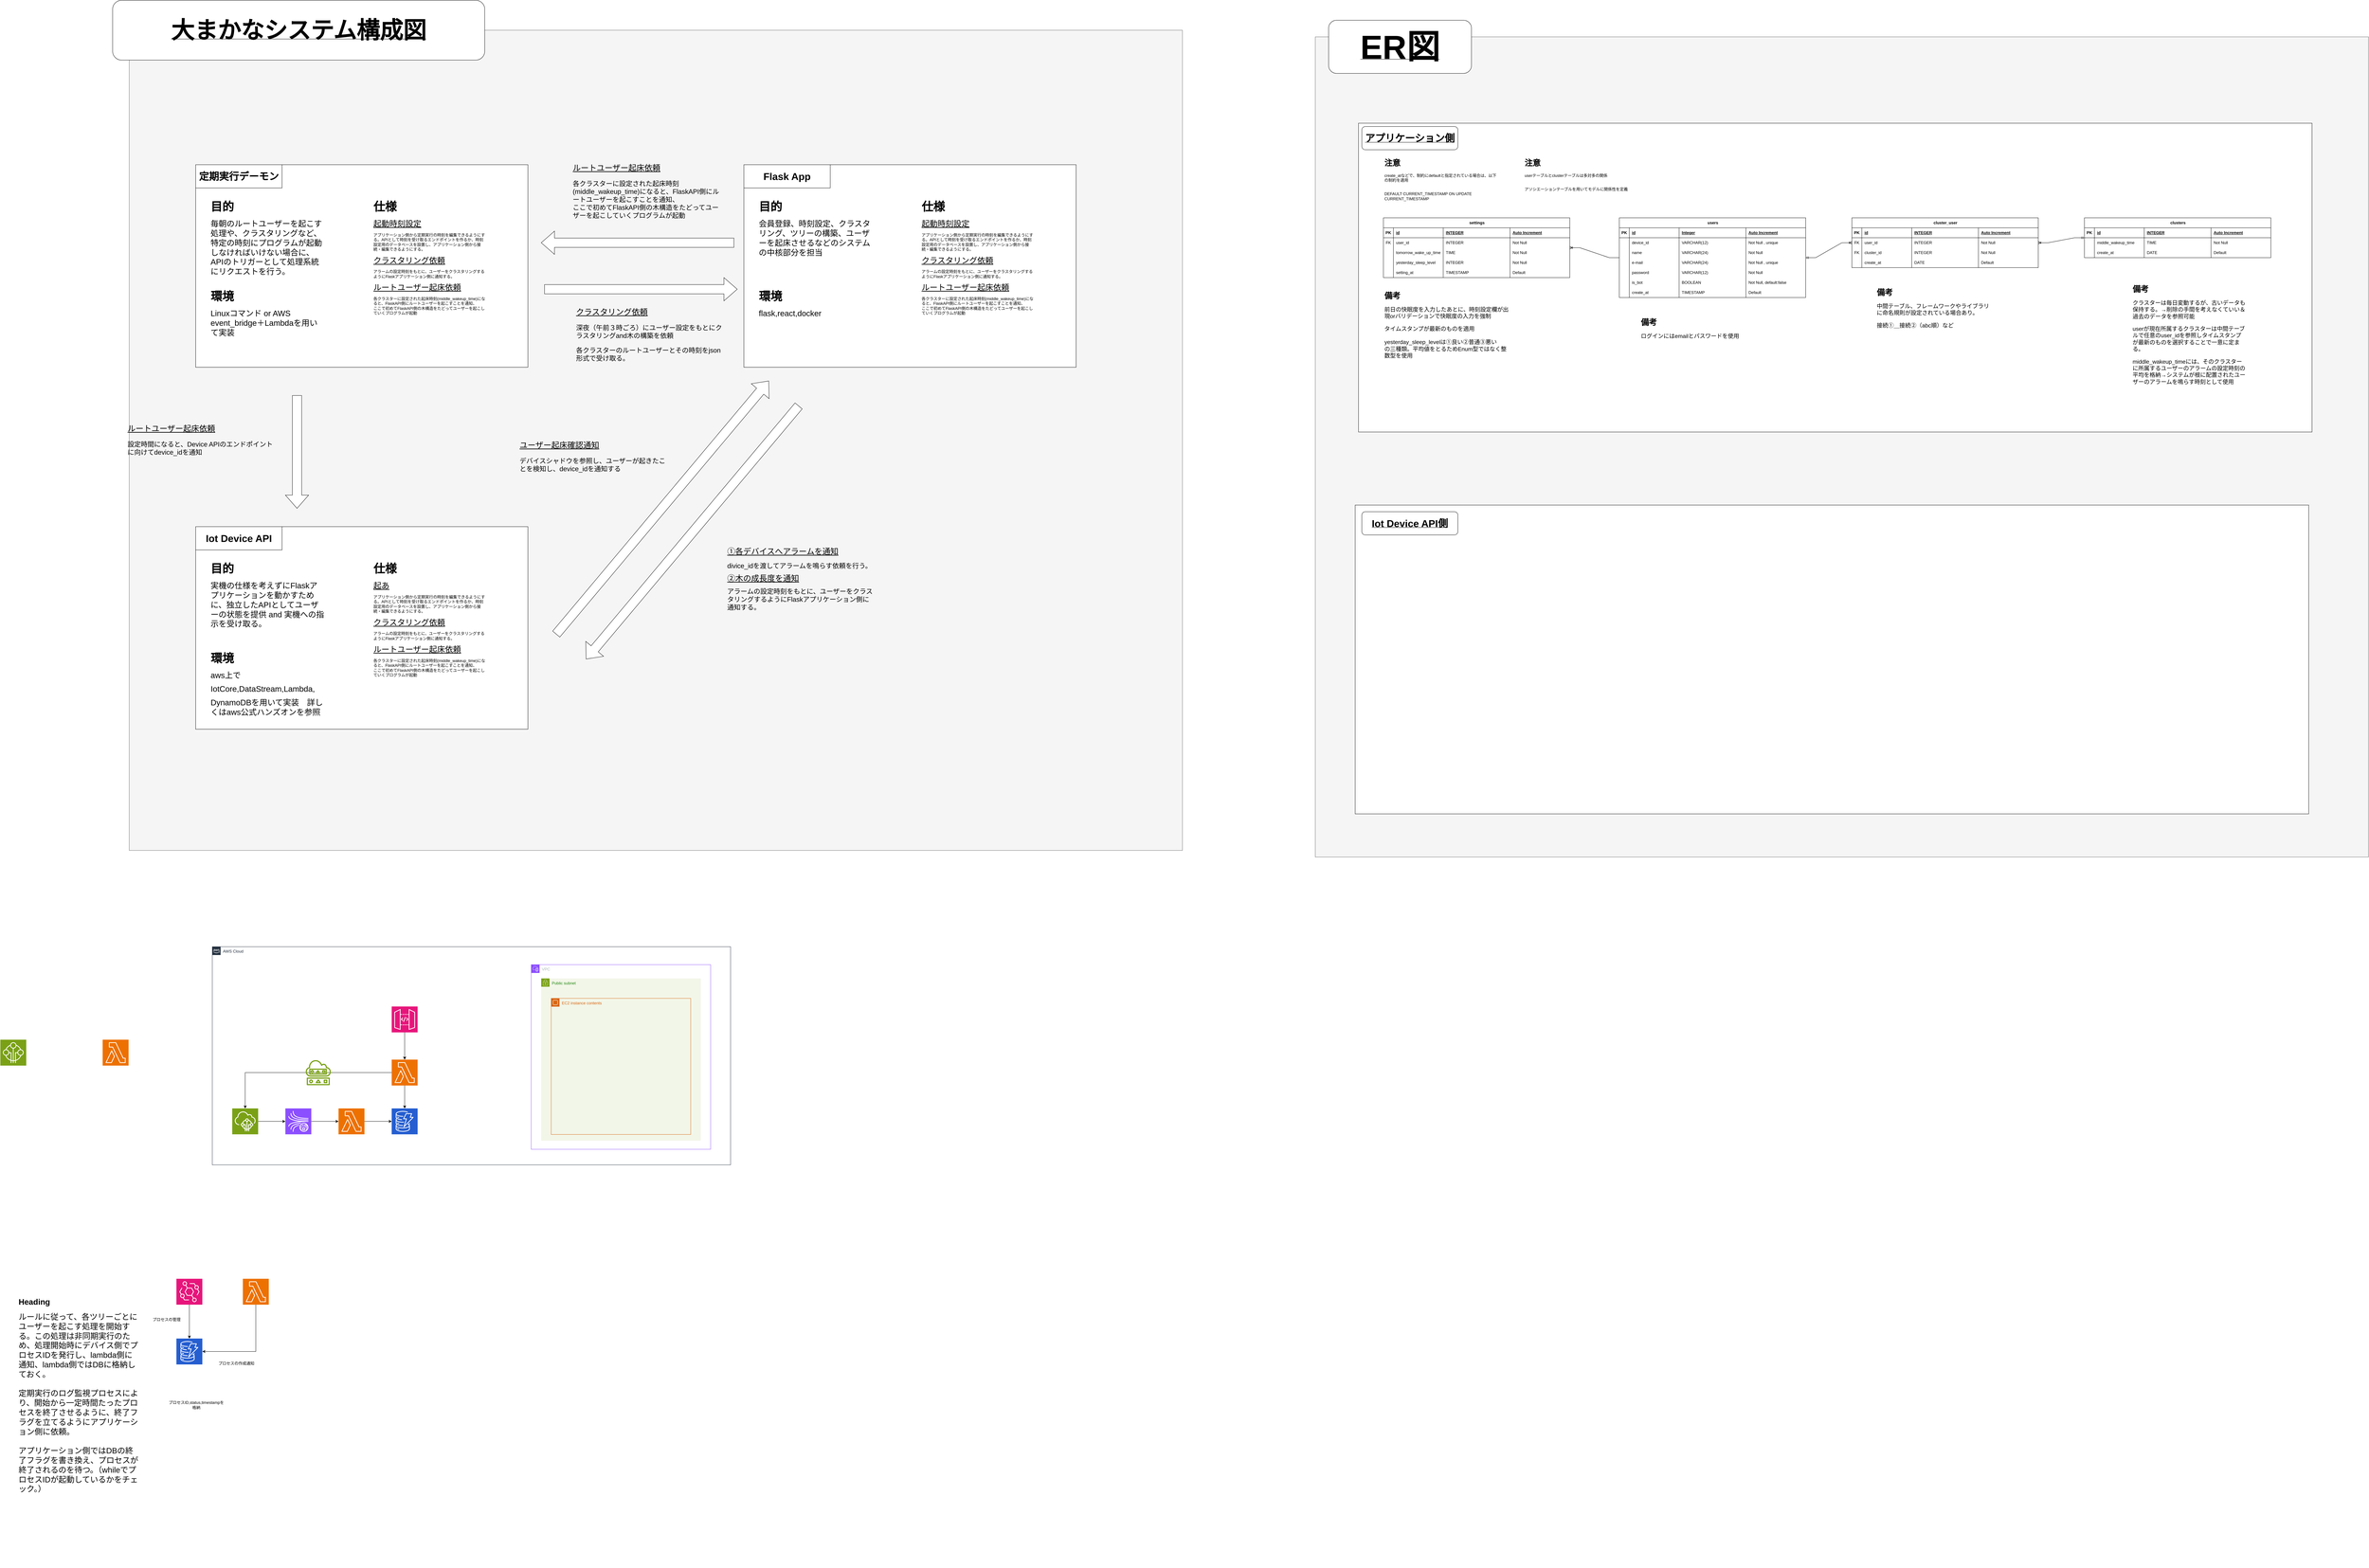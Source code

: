 <mxfile version="22.1.8" type="github">
  <diagram name="ページ1" id="Z29e8G-SaEfBEa26-e1N">
    <mxGraphModel dx="15880" dy="9160" grid="1" gridSize="10" guides="1" tooltips="1" connect="1" arrows="1" fold="1" page="1" pageScale="1" pageWidth="827" pageHeight="1169" math="0" shadow="0">
      <root>
        <mxCell id="0" />
        <mxCell id="1" parent="0" />
        <mxCell id="IpOEvODAjYZc1RXMCT56-1" value="" style="rounded=0;whiteSpace=wrap;html=1;fillColor=#f5f5f5;fontColor=#333333;strokeColor=#666666;" parent="1" vertex="1">
          <mxGeometry x="3998" y="150" width="3170" height="2470" as="geometry" />
        </mxCell>
        <mxCell id="IpOEvODAjYZc1RXMCT56-2" value="&lt;font style=&quot;font-size: 100px;&quot;&gt;ER図&lt;/font&gt;" style="rounded=1;whiteSpace=wrap;html=1;fontStyle=5" parent="1" vertex="1">
          <mxGeometry x="4038" y="100" width="430" height="160" as="geometry" />
        </mxCell>
        <mxCell id="IpOEvODAjYZc1RXMCT56-3" value="" style="rounded=0;whiteSpace=wrap;html=1;" parent="1" vertex="1">
          <mxGeometry x="4118" y="1560" width="2870" height="930" as="geometry" />
        </mxCell>
        <mxCell id="IpOEvODAjYZc1RXMCT56-4" value="" style="group" parent="1" vertex="1" connectable="0">
          <mxGeometry x="4128" y="410" width="2870" height="2190" as="geometry" />
        </mxCell>
        <mxCell id="IpOEvODAjYZc1RXMCT56-5" value="" style="rounded=0;whiteSpace=wrap;html=1;" parent="IpOEvODAjYZc1RXMCT56-4" vertex="1">
          <mxGeometry width="2870" height="930" as="geometry" />
        </mxCell>
        <mxCell id="IpOEvODAjYZc1RXMCT56-6" value="users" style="shape=table;startSize=30;container=1;collapsible=1;childLayout=tableLayout;fixedRows=1;rowLines=0;fontStyle=1;align=center;resizeLast=1;html=1;" parent="IpOEvODAjYZc1RXMCT56-4" vertex="1">
          <mxGeometry x="785" y="285" width="561" height="240" as="geometry" />
        </mxCell>
        <mxCell id="IpOEvODAjYZc1RXMCT56-7" value="" style="shape=tableRow;horizontal=0;startSize=0;swimlaneHead=0;swimlaneBody=0;fillColor=none;collapsible=0;dropTarget=0;points=[[0,0.5],[1,0.5]];portConstraint=eastwest;top=0;left=0;right=0;bottom=1;" parent="IpOEvODAjYZc1RXMCT56-6" vertex="1">
          <mxGeometry y="30" width="561" height="30" as="geometry" />
        </mxCell>
        <mxCell id="IpOEvODAjYZc1RXMCT56-8" value="PK" style="shape=partialRectangle;connectable=0;fillColor=none;top=0;left=0;bottom=0;right=0;fontStyle=1;overflow=hidden;whiteSpace=wrap;html=1;" parent="IpOEvODAjYZc1RXMCT56-7" vertex="1">
          <mxGeometry width="30" height="30" as="geometry">
            <mxRectangle width="30" height="30" as="alternateBounds" />
          </mxGeometry>
        </mxCell>
        <mxCell id="IpOEvODAjYZc1RXMCT56-9" value="id" style="shape=partialRectangle;connectable=0;fillColor=none;top=0;left=0;bottom=0;right=0;align=left;spacingLeft=6;fontStyle=5;overflow=hidden;whiteSpace=wrap;html=1;" parent="IpOEvODAjYZc1RXMCT56-7" vertex="1">
          <mxGeometry x="30" width="150" height="30" as="geometry">
            <mxRectangle width="150" height="30" as="alternateBounds" />
          </mxGeometry>
        </mxCell>
        <mxCell id="IpOEvODAjYZc1RXMCT56-10" value="Integer" style="shape=partialRectangle;connectable=0;fillColor=none;top=0;left=0;bottom=0;right=0;align=left;spacingLeft=6;fontStyle=5;overflow=hidden;whiteSpace=wrap;html=1;" parent="IpOEvODAjYZc1RXMCT56-7" vertex="1">
          <mxGeometry x="180" width="201" height="30" as="geometry">
            <mxRectangle width="201" height="30" as="alternateBounds" />
          </mxGeometry>
        </mxCell>
        <mxCell id="IpOEvODAjYZc1RXMCT56-11" value="Auto Increment" style="shape=partialRectangle;connectable=0;fillColor=none;top=0;left=0;bottom=0;right=0;align=left;spacingLeft=6;fontStyle=5;overflow=hidden;whiteSpace=wrap;html=1;" parent="IpOEvODAjYZc1RXMCT56-7" vertex="1">
          <mxGeometry x="381" width="180" height="30" as="geometry">
            <mxRectangle width="180" height="30" as="alternateBounds" />
          </mxGeometry>
        </mxCell>
        <mxCell id="IpOEvODAjYZc1RXMCT56-12" value="" style="shape=tableRow;horizontal=0;startSize=0;swimlaneHead=0;swimlaneBody=0;fillColor=none;collapsible=0;dropTarget=0;points=[[0,0.5],[1,0.5]];portConstraint=eastwest;top=0;left=0;right=0;bottom=0;" parent="IpOEvODAjYZc1RXMCT56-6" vertex="1">
          <mxGeometry y="60" width="561" height="30" as="geometry" />
        </mxCell>
        <mxCell id="IpOEvODAjYZc1RXMCT56-13" value="" style="shape=partialRectangle;connectable=0;fillColor=none;top=0;left=0;bottom=0;right=0;editable=1;overflow=hidden;whiteSpace=wrap;html=1;" parent="IpOEvODAjYZc1RXMCT56-12" vertex="1">
          <mxGeometry width="30" height="30" as="geometry">
            <mxRectangle width="30" height="30" as="alternateBounds" />
          </mxGeometry>
        </mxCell>
        <mxCell id="IpOEvODAjYZc1RXMCT56-14" value="device_id" style="shape=partialRectangle;connectable=0;fillColor=none;top=0;left=0;bottom=0;right=0;align=left;spacingLeft=6;overflow=hidden;whiteSpace=wrap;html=1;" parent="IpOEvODAjYZc1RXMCT56-12" vertex="1">
          <mxGeometry x="30" width="150" height="30" as="geometry">
            <mxRectangle width="150" height="30" as="alternateBounds" />
          </mxGeometry>
        </mxCell>
        <mxCell id="IpOEvODAjYZc1RXMCT56-15" value="VARCHAR(12)" style="shape=partialRectangle;connectable=0;fillColor=none;top=0;left=0;bottom=0;right=0;align=left;spacingLeft=6;overflow=hidden;whiteSpace=wrap;html=1;" parent="IpOEvODAjYZc1RXMCT56-12" vertex="1">
          <mxGeometry x="180" width="201" height="30" as="geometry">
            <mxRectangle width="201" height="30" as="alternateBounds" />
          </mxGeometry>
        </mxCell>
        <mxCell id="IpOEvODAjYZc1RXMCT56-16" value="Not Null , unique" style="shape=partialRectangle;connectable=0;fillColor=none;top=0;left=0;bottom=0;right=0;align=left;spacingLeft=6;overflow=hidden;whiteSpace=wrap;html=1;" parent="IpOEvODAjYZc1RXMCT56-12" vertex="1">
          <mxGeometry x="381" width="180" height="30" as="geometry">
            <mxRectangle width="180" height="30" as="alternateBounds" />
          </mxGeometry>
        </mxCell>
        <mxCell id="IpOEvODAjYZc1RXMCT56-17" style="shape=tableRow;horizontal=0;startSize=0;swimlaneHead=0;swimlaneBody=0;fillColor=none;collapsible=0;dropTarget=0;points=[[0,0.5],[1,0.5]];portConstraint=eastwest;top=0;left=0;right=0;bottom=0;" parent="IpOEvODAjYZc1RXMCT56-6" vertex="1">
          <mxGeometry y="90" width="561" height="30" as="geometry" />
        </mxCell>
        <mxCell id="IpOEvODAjYZc1RXMCT56-18" style="shape=partialRectangle;connectable=0;fillColor=none;top=0;left=0;bottom=0;right=0;editable=1;overflow=hidden;whiteSpace=wrap;html=1;" parent="IpOEvODAjYZc1RXMCT56-17" vertex="1">
          <mxGeometry width="30" height="30" as="geometry">
            <mxRectangle width="30" height="30" as="alternateBounds" />
          </mxGeometry>
        </mxCell>
        <mxCell id="IpOEvODAjYZc1RXMCT56-19" value="&lt;div&gt;&lt;span data-darkreader-inline-color=&quot;&quot; data-darkreader-inline-bgcolor=&quot;&quot; style=&quot;background-color: initial; color: rgb(0, 0, 0); --darkreader-inline-bgcolor: initial; --darkreader-inline-color: #dedcd9;&quot;&gt;name&lt;/span&gt;&lt;br&gt;&lt;/div&gt;" style="shape=partialRectangle;connectable=0;fillColor=none;top=0;left=0;bottom=0;right=0;align=left;spacingLeft=6;overflow=hidden;whiteSpace=wrap;html=1;" parent="IpOEvODAjYZc1RXMCT56-17" vertex="1">
          <mxGeometry x="30" width="150" height="30" as="geometry">
            <mxRectangle width="150" height="30" as="alternateBounds" />
          </mxGeometry>
        </mxCell>
        <mxCell id="IpOEvODAjYZc1RXMCT56-20" value="VARCHAR(24)" style="shape=partialRectangle;connectable=0;fillColor=none;top=0;left=0;bottom=0;right=0;align=left;spacingLeft=6;overflow=hidden;whiteSpace=wrap;html=1;" parent="IpOEvODAjYZc1RXMCT56-17" vertex="1">
          <mxGeometry x="180" width="201" height="30" as="geometry">
            <mxRectangle width="201" height="30" as="alternateBounds" />
          </mxGeometry>
        </mxCell>
        <mxCell id="IpOEvODAjYZc1RXMCT56-21" value="Not Null" style="shape=partialRectangle;connectable=0;fillColor=none;top=0;left=0;bottom=0;right=0;align=left;spacingLeft=6;overflow=hidden;whiteSpace=wrap;html=1;" parent="IpOEvODAjYZc1RXMCT56-17" vertex="1">
          <mxGeometry x="381" width="180" height="30" as="geometry">
            <mxRectangle width="180" height="30" as="alternateBounds" />
          </mxGeometry>
        </mxCell>
        <mxCell id="IpOEvODAjYZc1RXMCT56-22" style="shape=tableRow;horizontal=0;startSize=0;swimlaneHead=0;swimlaneBody=0;fillColor=none;collapsible=0;dropTarget=0;points=[[0,0.5],[1,0.5]];portConstraint=eastwest;top=0;left=0;right=0;bottom=0;" parent="IpOEvODAjYZc1RXMCT56-6" vertex="1">
          <mxGeometry y="120" width="561" height="30" as="geometry" />
        </mxCell>
        <mxCell id="IpOEvODAjYZc1RXMCT56-23" style="shape=partialRectangle;connectable=0;fillColor=none;top=0;left=0;bottom=0;right=0;editable=1;overflow=hidden;whiteSpace=wrap;html=1;" parent="IpOEvODAjYZc1RXMCT56-22" vertex="1">
          <mxGeometry width="30" height="30" as="geometry">
            <mxRectangle width="30" height="30" as="alternateBounds" />
          </mxGeometry>
        </mxCell>
        <mxCell id="IpOEvODAjYZc1RXMCT56-24" value="e-mail" style="shape=partialRectangle;connectable=0;fillColor=none;top=0;left=0;bottom=0;right=0;align=left;spacingLeft=6;overflow=hidden;whiteSpace=wrap;html=1;" parent="IpOEvODAjYZc1RXMCT56-22" vertex="1">
          <mxGeometry x="30" width="150" height="30" as="geometry">
            <mxRectangle width="150" height="30" as="alternateBounds" />
          </mxGeometry>
        </mxCell>
        <mxCell id="IpOEvODAjYZc1RXMCT56-25" value="VARCHAR(24)" style="shape=partialRectangle;connectable=0;fillColor=none;top=0;left=0;bottom=0;right=0;align=left;spacingLeft=6;overflow=hidden;whiteSpace=wrap;html=1;" parent="IpOEvODAjYZc1RXMCT56-22" vertex="1">
          <mxGeometry x="180" width="201" height="30" as="geometry">
            <mxRectangle width="201" height="30" as="alternateBounds" />
          </mxGeometry>
        </mxCell>
        <mxCell id="IpOEvODAjYZc1RXMCT56-26" value="Not Null , unique" style="shape=partialRectangle;connectable=0;fillColor=none;top=0;left=0;bottom=0;right=0;align=left;spacingLeft=6;overflow=hidden;whiteSpace=wrap;html=1;" parent="IpOEvODAjYZc1RXMCT56-22" vertex="1">
          <mxGeometry x="381" width="180" height="30" as="geometry">
            <mxRectangle width="180" height="30" as="alternateBounds" />
          </mxGeometry>
        </mxCell>
        <mxCell id="IpOEvODAjYZc1RXMCT56-27" value="" style="shape=tableRow;horizontal=0;startSize=0;swimlaneHead=0;swimlaneBody=0;fillColor=none;collapsible=0;dropTarget=0;points=[[0,0.5],[1,0.5]];portConstraint=eastwest;top=0;left=0;right=0;bottom=0;" parent="IpOEvODAjYZc1RXMCT56-6" vertex="1">
          <mxGeometry y="150" width="561" height="30" as="geometry" />
        </mxCell>
        <mxCell id="IpOEvODAjYZc1RXMCT56-28" value="" style="shape=partialRectangle;connectable=0;fillColor=none;top=0;left=0;bottom=0;right=0;editable=1;overflow=hidden;whiteSpace=wrap;html=1;" parent="IpOEvODAjYZc1RXMCT56-27" vertex="1">
          <mxGeometry width="30" height="30" as="geometry">
            <mxRectangle width="30" height="30" as="alternateBounds" />
          </mxGeometry>
        </mxCell>
        <mxCell id="IpOEvODAjYZc1RXMCT56-29" value="password" style="shape=partialRectangle;connectable=0;fillColor=none;top=0;left=0;bottom=0;right=0;align=left;spacingLeft=6;overflow=hidden;whiteSpace=wrap;html=1;" parent="IpOEvODAjYZc1RXMCT56-27" vertex="1">
          <mxGeometry x="30" width="150" height="30" as="geometry">
            <mxRectangle width="150" height="30" as="alternateBounds" />
          </mxGeometry>
        </mxCell>
        <mxCell id="IpOEvODAjYZc1RXMCT56-30" value="VARCHAR(12)" style="shape=partialRectangle;connectable=0;fillColor=none;top=0;left=0;bottom=0;right=0;align=left;spacingLeft=6;overflow=hidden;whiteSpace=wrap;html=1;" parent="IpOEvODAjYZc1RXMCT56-27" vertex="1">
          <mxGeometry x="180" width="201" height="30" as="geometry">
            <mxRectangle width="201" height="30" as="alternateBounds" />
          </mxGeometry>
        </mxCell>
        <mxCell id="IpOEvODAjYZc1RXMCT56-31" value="Not Null" style="shape=partialRectangle;connectable=0;fillColor=none;top=0;left=0;bottom=0;right=0;align=left;spacingLeft=6;overflow=hidden;whiteSpace=wrap;html=1;" parent="IpOEvODAjYZc1RXMCT56-27" vertex="1">
          <mxGeometry x="381" width="180" height="30" as="geometry">
            <mxRectangle width="180" height="30" as="alternateBounds" />
          </mxGeometry>
        </mxCell>
        <mxCell id="IpOEvODAjYZc1RXMCT56-32" style="shape=tableRow;horizontal=0;startSize=0;swimlaneHead=0;swimlaneBody=0;fillColor=none;collapsible=0;dropTarget=0;points=[[0,0.5],[1,0.5]];portConstraint=eastwest;top=0;left=0;right=0;bottom=0;" parent="IpOEvODAjYZc1RXMCT56-6" vertex="1">
          <mxGeometry y="180" width="561" height="30" as="geometry" />
        </mxCell>
        <mxCell id="IpOEvODAjYZc1RXMCT56-33" style="shape=partialRectangle;connectable=0;fillColor=none;top=0;left=0;bottom=0;right=0;editable=1;overflow=hidden;whiteSpace=wrap;html=1;" parent="IpOEvODAjYZc1RXMCT56-32" vertex="1">
          <mxGeometry width="30" height="30" as="geometry">
            <mxRectangle width="30" height="30" as="alternateBounds" />
          </mxGeometry>
        </mxCell>
        <mxCell id="IpOEvODAjYZc1RXMCT56-34" value="is_bot" style="shape=partialRectangle;connectable=0;fillColor=none;top=0;left=0;bottom=0;right=0;align=left;spacingLeft=6;overflow=hidden;whiteSpace=wrap;html=1;" parent="IpOEvODAjYZc1RXMCT56-32" vertex="1">
          <mxGeometry x="30" width="150" height="30" as="geometry">
            <mxRectangle width="150" height="30" as="alternateBounds" />
          </mxGeometry>
        </mxCell>
        <mxCell id="IpOEvODAjYZc1RXMCT56-35" value="BOOLEAN" style="shape=partialRectangle;connectable=0;fillColor=none;top=0;left=0;bottom=0;right=0;align=left;spacingLeft=6;overflow=hidden;whiteSpace=wrap;html=1;" parent="IpOEvODAjYZc1RXMCT56-32" vertex="1">
          <mxGeometry x="180" width="201" height="30" as="geometry">
            <mxRectangle width="201" height="30" as="alternateBounds" />
          </mxGeometry>
        </mxCell>
        <mxCell id="IpOEvODAjYZc1RXMCT56-36" value="Not Null, default:false" style="shape=partialRectangle;connectable=0;fillColor=none;top=0;left=0;bottom=0;right=0;align=left;spacingLeft=6;overflow=hidden;whiteSpace=wrap;html=1;" parent="IpOEvODAjYZc1RXMCT56-32" vertex="1">
          <mxGeometry x="381" width="180" height="30" as="geometry">
            <mxRectangle width="180" height="30" as="alternateBounds" />
          </mxGeometry>
        </mxCell>
        <mxCell id="IpOEvODAjYZc1RXMCT56-37" style="shape=tableRow;horizontal=0;startSize=0;swimlaneHead=0;swimlaneBody=0;fillColor=none;collapsible=0;dropTarget=0;points=[[0,0.5],[1,0.5]];portConstraint=eastwest;top=0;left=0;right=0;bottom=0;" parent="IpOEvODAjYZc1RXMCT56-6" vertex="1">
          <mxGeometry y="210" width="561" height="30" as="geometry" />
        </mxCell>
        <mxCell id="IpOEvODAjYZc1RXMCT56-38" style="shape=partialRectangle;connectable=0;fillColor=none;top=0;left=0;bottom=0;right=0;editable=1;overflow=hidden;whiteSpace=wrap;html=1;" parent="IpOEvODAjYZc1RXMCT56-37" vertex="1">
          <mxGeometry width="30" height="30" as="geometry">
            <mxRectangle width="30" height="30" as="alternateBounds" />
          </mxGeometry>
        </mxCell>
        <mxCell id="IpOEvODAjYZc1RXMCT56-39" value="create_at" style="shape=partialRectangle;connectable=0;fillColor=none;top=0;left=0;bottom=0;right=0;align=left;spacingLeft=6;overflow=hidden;whiteSpace=wrap;html=1;" parent="IpOEvODAjYZc1RXMCT56-37" vertex="1">
          <mxGeometry x="30" width="150" height="30" as="geometry">
            <mxRectangle width="150" height="30" as="alternateBounds" />
          </mxGeometry>
        </mxCell>
        <mxCell id="IpOEvODAjYZc1RXMCT56-40" value="TIMESTAMP" style="shape=partialRectangle;connectable=0;fillColor=none;top=0;left=0;bottom=0;right=0;align=left;spacingLeft=6;overflow=hidden;whiteSpace=wrap;html=1;" parent="IpOEvODAjYZc1RXMCT56-37" vertex="1">
          <mxGeometry x="180" width="201" height="30" as="geometry">
            <mxRectangle width="201" height="30" as="alternateBounds" />
          </mxGeometry>
        </mxCell>
        <mxCell id="IpOEvODAjYZc1RXMCT56-41" value="Default" style="shape=partialRectangle;connectable=0;fillColor=none;top=0;left=0;bottom=0;right=0;align=left;spacingLeft=6;overflow=hidden;whiteSpace=wrap;html=1;" parent="IpOEvODAjYZc1RXMCT56-37" vertex="1">
          <mxGeometry x="381" width="180" height="30" as="geometry">
            <mxRectangle width="180" height="30" as="alternateBounds" />
          </mxGeometry>
        </mxCell>
        <mxCell id="IpOEvODAjYZc1RXMCT56-42" value="settings" style="shape=table;startSize=30;container=1;collapsible=1;childLayout=tableLayout;fixedRows=1;rowLines=0;fontStyle=1;align=center;resizeLast=1;html=1;" parent="IpOEvODAjYZc1RXMCT56-4" vertex="1">
          <mxGeometry x="75" y="285" width="561" height="180" as="geometry" />
        </mxCell>
        <mxCell id="IpOEvODAjYZc1RXMCT56-43" value="" style="shape=tableRow;horizontal=0;startSize=0;swimlaneHead=0;swimlaneBody=0;fillColor=none;collapsible=0;dropTarget=0;points=[[0,0.5],[1,0.5]];portConstraint=eastwest;top=0;left=0;right=0;bottom=1;" parent="IpOEvODAjYZc1RXMCT56-42" vertex="1">
          <mxGeometry y="30" width="561" height="30" as="geometry" />
        </mxCell>
        <mxCell id="IpOEvODAjYZc1RXMCT56-44" value="PK" style="shape=partialRectangle;connectable=0;fillColor=none;top=0;left=0;bottom=0;right=0;fontStyle=1;overflow=hidden;whiteSpace=wrap;html=1;" parent="IpOEvODAjYZc1RXMCT56-43" vertex="1">
          <mxGeometry width="30" height="30" as="geometry">
            <mxRectangle width="30" height="30" as="alternateBounds" />
          </mxGeometry>
        </mxCell>
        <mxCell id="IpOEvODAjYZc1RXMCT56-45" value="id" style="shape=partialRectangle;connectable=0;fillColor=none;top=0;left=0;bottom=0;right=0;align=left;spacingLeft=6;fontStyle=5;overflow=hidden;whiteSpace=wrap;html=1;" parent="IpOEvODAjYZc1RXMCT56-43" vertex="1">
          <mxGeometry x="30" width="150" height="30" as="geometry">
            <mxRectangle width="150" height="30" as="alternateBounds" />
          </mxGeometry>
        </mxCell>
        <mxCell id="IpOEvODAjYZc1RXMCT56-46" value="INTEGER" style="shape=partialRectangle;connectable=0;fillColor=none;top=0;left=0;bottom=0;right=0;align=left;spacingLeft=6;fontStyle=5;overflow=hidden;whiteSpace=wrap;html=1;" parent="IpOEvODAjYZc1RXMCT56-43" vertex="1">
          <mxGeometry x="180" width="201" height="30" as="geometry">
            <mxRectangle width="201" height="30" as="alternateBounds" />
          </mxGeometry>
        </mxCell>
        <mxCell id="IpOEvODAjYZc1RXMCT56-47" value="Auto Increment" style="shape=partialRectangle;connectable=0;fillColor=none;top=0;left=0;bottom=0;right=0;align=left;spacingLeft=6;fontStyle=5;overflow=hidden;whiteSpace=wrap;html=1;" parent="IpOEvODAjYZc1RXMCT56-43" vertex="1">
          <mxGeometry x="381" width="180" height="30" as="geometry">
            <mxRectangle width="180" height="30" as="alternateBounds" />
          </mxGeometry>
        </mxCell>
        <mxCell id="IpOEvODAjYZc1RXMCT56-48" style="shape=tableRow;horizontal=0;startSize=0;swimlaneHead=0;swimlaneBody=0;fillColor=none;collapsible=0;dropTarget=0;points=[[0,0.5],[1,0.5]];portConstraint=eastwest;top=0;left=0;right=0;bottom=0;" parent="IpOEvODAjYZc1RXMCT56-42" vertex="1">
          <mxGeometry y="60" width="561" height="30" as="geometry" />
        </mxCell>
        <mxCell id="IpOEvODAjYZc1RXMCT56-49" value="FK" style="shape=partialRectangle;connectable=0;fillColor=none;top=0;left=0;bottom=0;right=0;editable=1;overflow=hidden;whiteSpace=wrap;html=1;" parent="IpOEvODAjYZc1RXMCT56-48" vertex="1">
          <mxGeometry width="30" height="30" as="geometry">
            <mxRectangle width="30" height="30" as="alternateBounds" />
          </mxGeometry>
        </mxCell>
        <mxCell id="IpOEvODAjYZc1RXMCT56-50" value="user_id" style="shape=partialRectangle;connectable=0;fillColor=none;top=0;left=0;bottom=0;right=0;align=left;spacingLeft=6;overflow=hidden;whiteSpace=wrap;html=1;" parent="IpOEvODAjYZc1RXMCT56-48" vertex="1">
          <mxGeometry x="30" width="150" height="30" as="geometry">
            <mxRectangle width="150" height="30" as="alternateBounds" />
          </mxGeometry>
        </mxCell>
        <mxCell id="IpOEvODAjYZc1RXMCT56-51" value="INTEGER" style="shape=partialRectangle;connectable=0;fillColor=none;top=0;left=0;bottom=0;right=0;align=left;spacingLeft=6;overflow=hidden;whiteSpace=wrap;html=1;" parent="IpOEvODAjYZc1RXMCT56-48" vertex="1">
          <mxGeometry x="180" width="201" height="30" as="geometry">
            <mxRectangle width="201" height="30" as="alternateBounds" />
          </mxGeometry>
        </mxCell>
        <mxCell id="IpOEvODAjYZc1RXMCT56-52" value="Not Null" style="shape=partialRectangle;connectable=0;fillColor=none;top=0;left=0;bottom=0;right=0;align=left;spacingLeft=6;overflow=hidden;whiteSpace=wrap;html=1;" parent="IpOEvODAjYZc1RXMCT56-48" vertex="1">
          <mxGeometry x="381" width="180" height="30" as="geometry">
            <mxRectangle width="180" height="30" as="alternateBounds" />
          </mxGeometry>
        </mxCell>
        <mxCell id="IpOEvODAjYZc1RXMCT56-53" style="shape=tableRow;horizontal=0;startSize=0;swimlaneHead=0;swimlaneBody=0;fillColor=none;collapsible=0;dropTarget=0;points=[[0,0.5],[1,0.5]];portConstraint=eastwest;top=0;left=0;right=0;bottom=0;" parent="IpOEvODAjYZc1RXMCT56-42" vertex="1">
          <mxGeometry y="90" width="561" height="30" as="geometry" />
        </mxCell>
        <mxCell id="IpOEvODAjYZc1RXMCT56-54" style="shape=partialRectangle;connectable=0;fillColor=none;top=0;left=0;bottom=0;right=0;editable=1;overflow=hidden;whiteSpace=wrap;html=1;" parent="IpOEvODAjYZc1RXMCT56-53" vertex="1">
          <mxGeometry width="30" height="30" as="geometry">
            <mxRectangle width="30" height="30" as="alternateBounds" />
          </mxGeometry>
        </mxCell>
        <mxCell id="IpOEvODAjYZc1RXMCT56-55" value="tomorrow_wake_up_time" style="shape=partialRectangle;connectable=0;fillColor=none;top=0;left=0;bottom=0;right=0;align=left;spacingLeft=6;overflow=hidden;whiteSpace=wrap;html=1;" parent="IpOEvODAjYZc1RXMCT56-53" vertex="1">
          <mxGeometry x="30" width="150" height="30" as="geometry">
            <mxRectangle width="150" height="30" as="alternateBounds" />
          </mxGeometry>
        </mxCell>
        <mxCell id="IpOEvODAjYZc1RXMCT56-56" value="TIME" style="shape=partialRectangle;connectable=0;fillColor=none;top=0;left=0;bottom=0;right=0;align=left;spacingLeft=6;overflow=hidden;whiteSpace=wrap;html=1;" parent="IpOEvODAjYZc1RXMCT56-53" vertex="1">
          <mxGeometry x="180" width="201" height="30" as="geometry">
            <mxRectangle width="201" height="30" as="alternateBounds" />
          </mxGeometry>
        </mxCell>
        <mxCell id="IpOEvODAjYZc1RXMCT56-57" value="Not Null" style="shape=partialRectangle;connectable=0;fillColor=none;top=0;left=0;bottom=0;right=0;align=left;spacingLeft=6;overflow=hidden;whiteSpace=wrap;html=1;" parent="IpOEvODAjYZc1RXMCT56-53" vertex="1">
          <mxGeometry x="381" width="180" height="30" as="geometry">
            <mxRectangle width="180" height="30" as="alternateBounds" />
          </mxGeometry>
        </mxCell>
        <mxCell id="IpOEvODAjYZc1RXMCT56-58" style="shape=tableRow;horizontal=0;startSize=0;swimlaneHead=0;swimlaneBody=0;fillColor=none;collapsible=0;dropTarget=0;points=[[0,0.5],[1,0.5]];portConstraint=eastwest;top=0;left=0;right=0;bottom=0;" parent="IpOEvODAjYZc1RXMCT56-42" vertex="1">
          <mxGeometry y="120" width="561" height="30" as="geometry" />
        </mxCell>
        <mxCell id="IpOEvODAjYZc1RXMCT56-59" style="shape=partialRectangle;connectable=0;fillColor=none;top=0;left=0;bottom=0;right=0;editable=1;overflow=hidden;whiteSpace=wrap;html=1;" parent="IpOEvODAjYZc1RXMCT56-58" vertex="1">
          <mxGeometry width="30" height="30" as="geometry">
            <mxRectangle width="30" height="30" as="alternateBounds" />
          </mxGeometry>
        </mxCell>
        <mxCell id="IpOEvODAjYZc1RXMCT56-60" value="yesterday_sleep_level" style="shape=partialRectangle;connectable=0;fillColor=none;top=0;left=0;bottom=0;right=0;align=left;spacingLeft=6;overflow=hidden;whiteSpace=wrap;html=1;" parent="IpOEvODAjYZc1RXMCT56-58" vertex="1">
          <mxGeometry x="30" width="150" height="30" as="geometry">
            <mxRectangle width="150" height="30" as="alternateBounds" />
          </mxGeometry>
        </mxCell>
        <mxCell id="IpOEvODAjYZc1RXMCT56-61" value="INTEGER" style="shape=partialRectangle;connectable=0;fillColor=none;top=0;left=0;bottom=0;right=0;align=left;spacingLeft=6;overflow=hidden;whiteSpace=wrap;html=1;" parent="IpOEvODAjYZc1RXMCT56-58" vertex="1">
          <mxGeometry x="180" width="201" height="30" as="geometry">
            <mxRectangle width="201" height="30" as="alternateBounds" />
          </mxGeometry>
        </mxCell>
        <mxCell id="IpOEvODAjYZc1RXMCT56-62" value="Not Null" style="shape=partialRectangle;connectable=0;fillColor=none;top=0;left=0;bottom=0;right=0;align=left;spacingLeft=6;overflow=hidden;whiteSpace=wrap;html=1;" parent="IpOEvODAjYZc1RXMCT56-58" vertex="1">
          <mxGeometry x="381" width="180" height="30" as="geometry">
            <mxRectangle width="180" height="30" as="alternateBounds" />
          </mxGeometry>
        </mxCell>
        <mxCell id="IpOEvODAjYZc1RXMCT56-63" value="" style="shape=tableRow;horizontal=0;startSize=0;swimlaneHead=0;swimlaneBody=0;fillColor=none;collapsible=0;dropTarget=0;points=[[0,0.5],[1,0.5]];portConstraint=eastwest;top=0;left=0;right=0;bottom=0;" parent="IpOEvODAjYZc1RXMCT56-42" vertex="1">
          <mxGeometry y="150" width="561" height="30" as="geometry" />
        </mxCell>
        <mxCell id="IpOEvODAjYZc1RXMCT56-64" value="" style="shape=partialRectangle;connectable=0;fillColor=none;top=0;left=0;bottom=0;right=0;editable=1;overflow=hidden;whiteSpace=wrap;html=1;" parent="IpOEvODAjYZc1RXMCT56-63" vertex="1">
          <mxGeometry width="30" height="30" as="geometry">
            <mxRectangle width="30" height="30" as="alternateBounds" />
          </mxGeometry>
        </mxCell>
        <mxCell id="IpOEvODAjYZc1RXMCT56-65" value="setting_at" style="shape=partialRectangle;connectable=0;fillColor=none;top=0;left=0;bottom=0;right=0;align=left;spacingLeft=6;overflow=hidden;whiteSpace=wrap;html=1;" parent="IpOEvODAjYZc1RXMCT56-63" vertex="1">
          <mxGeometry x="30" width="150" height="30" as="geometry">
            <mxRectangle width="150" height="30" as="alternateBounds" />
          </mxGeometry>
        </mxCell>
        <mxCell id="IpOEvODAjYZc1RXMCT56-66" value="TIMESTAMP" style="shape=partialRectangle;connectable=0;fillColor=none;top=0;left=0;bottom=0;right=0;align=left;spacingLeft=6;overflow=hidden;whiteSpace=wrap;html=1;" parent="IpOEvODAjYZc1RXMCT56-63" vertex="1">
          <mxGeometry x="180" width="201" height="30" as="geometry">
            <mxRectangle width="201" height="30" as="alternateBounds" />
          </mxGeometry>
        </mxCell>
        <mxCell id="IpOEvODAjYZc1RXMCT56-67" value="Default" style="shape=partialRectangle;connectable=0;fillColor=none;top=0;left=0;bottom=0;right=0;align=left;spacingLeft=6;overflow=hidden;whiteSpace=wrap;html=1;" parent="IpOEvODAjYZc1RXMCT56-63" vertex="1">
          <mxGeometry x="381" width="180" height="30" as="geometry">
            <mxRectangle width="180" height="30" as="alternateBounds" />
          </mxGeometry>
        </mxCell>
        <mxCell id="IpOEvODAjYZc1RXMCT56-68" value="clusters" style="shape=table;startSize=30;container=1;collapsible=1;childLayout=tableLayout;fixedRows=1;rowLines=0;fontStyle=1;align=center;resizeLast=1;html=1;" parent="IpOEvODAjYZc1RXMCT56-4" vertex="1">
          <mxGeometry x="2185" y="285" width="561" height="120" as="geometry" />
        </mxCell>
        <mxCell id="IpOEvODAjYZc1RXMCT56-69" value="" style="shape=tableRow;horizontal=0;startSize=0;swimlaneHead=0;swimlaneBody=0;fillColor=none;collapsible=0;dropTarget=0;points=[[0,0.5],[1,0.5]];portConstraint=eastwest;top=0;left=0;right=0;bottom=1;" parent="IpOEvODAjYZc1RXMCT56-68" vertex="1">
          <mxGeometry y="30" width="561" height="30" as="geometry" />
        </mxCell>
        <mxCell id="IpOEvODAjYZc1RXMCT56-70" value="PK" style="shape=partialRectangle;connectable=0;fillColor=none;top=0;left=0;bottom=0;right=0;fontStyle=1;overflow=hidden;whiteSpace=wrap;html=1;" parent="IpOEvODAjYZc1RXMCT56-69" vertex="1">
          <mxGeometry width="30" height="30" as="geometry">
            <mxRectangle width="30" height="30" as="alternateBounds" />
          </mxGeometry>
        </mxCell>
        <mxCell id="IpOEvODAjYZc1RXMCT56-71" value="id" style="shape=partialRectangle;connectable=0;fillColor=none;top=0;left=0;bottom=0;right=0;align=left;spacingLeft=6;fontStyle=5;overflow=hidden;whiteSpace=wrap;html=1;" parent="IpOEvODAjYZc1RXMCT56-69" vertex="1">
          <mxGeometry x="30" width="150" height="30" as="geometry">
            <mxRectangle width="150" height="30" as="alternateBounds" />
          </mxGeometry>
        </mxCell>
        <mxCell id="IpOEvODAjYZc1RXMCT56-72" value="INTEGER" style="shape=partialRectangle;connectable=0;fillColor=none;top=0;left=0;bottom=0;right=0;align=left;spacingLeft=6;fontStyle=5;overflow=hidden;whiteSpace=wrap;html=1;" parent="IpOEvODAjYZc1RXMCT56-69" vertex="1">
          <mxGeometry x="180" width="201" height="30" as="geometry">
            <mxRectangle width="201" height="30" as="alternateBounds" />
          </mxGeometry>
        </mxCell>
        <mxCell id="IpOEvODAjYZc1RXMCT56-73" value="Auto Increment" style="shape=partialRectangle;connectable=0;fillColor=none;top=0;left=0;bottom=0;right=0;align=left;spacingLeft=6;fontStyle=5;overflow=hidden;whiteSpace=wrap;html=1;" parent="IpOEvODAjYZc1RXMCT56-69" vertex="1">
          <mxGeometry x="381" width="180" height="30" as="geometry">
            <mxRectangle width="180" height="30" as="alternateBounds" />
          </mxGeometry>
        </mxCell>
        <mxCell id="IpOEvODAjYZc1RXMCT56-74" style="shape=tableRow;horizontal=0;startSize=0;swimlaneHead=0;swimlaneBody=0;fillColor=none;collapsible=0;dropTarget=0;points=[[0,0.5],[1,0.5]];portConstraint=eastwest;top=0;left=0;right=0;bottom=0;" parent="IpOEvODAjYZc1RXMCT56-68" vertex="1">
          <mxGeometry y="60" width="561" height="30" as="geometry" />
        </mxCell>
        <mxCell id="IpOEvODAjYZc1RXMCT56-75" style="shape=partialRectangle;connectable=0;fillColor=none;top=0;left=0;bottom=0;right=0;editable=1;overflow=hidden;whiteSpace=wrap;html=1;" parent="IpOEvODAjYZc1RXMCT56-74" vertex="1">
          <mxGeometry width="30" height="30" as="geometry">
            <mxRectangle width="30" height="30" as="alternateBounds" />
          </mxGeometry>
        </mxCell>
        <mxCell id="IpOEvODAjYZc1RXMCT56-76" value="&lt;div&gt;middle_wakeup_time&lt;/div&gt;" style="shape=partialRectangle;connectable=0;fillColor=none;top=0;left=0;bottom=0;right=0;align=left;spacingLeft=6;overflow=hidden;whiteSpace=wrap;html=1;" parent="IpOEvODAjYZc1RXMCT56-74" vertex="1">
          <mxGeometry x="30" width="150" height="30" as="geometry">
            <mxRectangle width="150" height="30" as="alternateBounds" />
          </mxGeometry>
        </mxCell>
        <mxCell id="IpOEvODAjYZc1RXMCT56-77" value="TIME" style="shape=partialRectangle;connectable=0;fillColor=none;top=0;left=0;bottom=0;right=0;align=left;spacingLeft=6;overflow=hidden;whiteSpace=wrap;html=1;" parent="IpOEvODAjYZc1RXMCT56-74" vertex="1">
          <mxGeometry x="180" width="201" height="30" as="geometry">
            <mxRectangle width="201" height="30" as="alternateBounds" />
          </mxGeometry>
        </mxCell>
        <mxCell id="IpOEvODAjYZc1RXMCT56-78" value="Not Null" style="shape=partialRectangle;connectable=0;fillColor=none;top=0;left=0;bottom=0;right=0;align=left;spacingLeft=6;overflow=hidden;whiteSpace=wrap;html=1;" parent="IpOEvODAjYZc1RXMCT56-74" vertex="1">
          <mxGeometry x="381" width="180" height="30" as="geometry">
            <mxRectangle width="180" height="30" as="alternateBounds" />
          </mxGeometry>
        </mxCell>
        <mxCell id="IpOEvODAjYZc1RXMCT56-79" value="" style="shape=tableRow;horizontal=0;startSize=0;swimlaneHead=0;swimlaneBody=0;fillColor=none;collapsible=0;dropTarget=0;points=[[0,0.5],[1,0.5]];portConstraint=eastwest;top=0;left=0;right=0;bottom=0;" parent="IpOEvODAjYZc1RXMCT56-68" vertex="1">
          <mxGeometry y="90" width="561" height="30" as="geometry" />
        </mxCell>
        <mxCell id="IpOEvODAjYZc1RXMCT56-80" value="" style="shape=partialRectangle;connectable=0;fillColor=none;top=0;left=0;bottom=0;right=0;editable=1;overflow=hidden;whiteSpace=wrap;html=1;" parent="IpOEvODAjYZc1RXMCT56-79" vertex="1">
          <mxGeometry width="30" height="30" as="geometry">
            <mxRectangle width="30" height="30" as="alternateBounds" />
          </mxGeometry>
        </mxCell>
        <mxCell id="IpOEvODAjYZc1RXMCT56-81" value="create_at" style="shape=partialRectangle;connectable=0;fillColor=none;top=0;left=0;bottom=0;right=0;align=left;spacingLeft=6;overflow=hidden;whiteSpace=wrap;html=1;" parent="IpOEvODAjYZc1RXMCT56-79" vertex="1">
          <mxGeometry x="30" width="150" height="30" as="geometry">
            <mxRectangle width="150" height="30" as="alternateBounds" />
          </mxGeometry>
        </mxCell>
        <mxCell id="IpOEvODAjYZc1RXMCT56-82" value="DATE" style="shape=partialRectangle;connectable=0;fillColor=none;top=0;left=0;bottom=0;right=0;align=left;spacingLeft=6;overflow=hidden;whiteSpace=wrap;html=1;" parent="IpOEvODAjYZc1RXMCT56-79" vertex="1">
          <mxGeometry x="180" width="201" height="30" as="geometry">
            <mxRectangle width="201" height="30" as="alternateBounds" />
          </mxGeometry>
        </mxCell>
        <mxCell id="IpOEvODAjYZc1RXMCT56-83" value="Default" style="shape=partialRectangle;connectable=0;fillColor=none;top=0;left=0;bottom=0;right=0;align=left;spacingLeft=6;overflow=hidden;whiteSpace=wrap;html=1;" parent="IpOEvODAjYZc1RXMCT56-79" vertex="1">
          <mxGeometry x="381" width="180" height="30" as="geometry">
            <mxRectangle width="180" height="30" as="alternateBounds" />
          </mxGeometry>
        </mxCell>
        <mxCell id="IpOEvODAjYZc1RXMCT56-84" value="&lt;h1&gt;備考&lt;/h1&gt;&lt;p style=&quot;font-size: 17px;&quot;&gt;クラスターは毎日変動するが、古いデータも保持する。→削除の手間を考えなくていい＆過去のデータを参照可能&lt;/p&gt;&lt;p style=&quot;font-size: 17px;&quot;&gt;userが現在所属するクラスターは中間テーブルで任意のuser_idを参照しタイムスタンプが最新のものを選択することで一意に定まる。&lt;/p&gt;&lt;p style=&quot;font-size: 17px;&quot;&gt;middle_wakeup_timeには、そのクラスターに所属するユーザーのアラームの設定時刻の平均を格納→システムが根に配置されたユーザーのアラームを鳴らす時刻として使用&lt;br&gt;&lt;/p&gt;" style="text;html=1;strokeColor=none;fillColor=none;spacing=5;spacingTop=-20;whiteSpace=wrap;overflow=hidden;rounded=0;" parent="IpOEvODAjYZc1RXMCT56-4" vertex="1">
          <mxGeometry x="2325" y="480" width="350" height="460" as="geometry" />
        </mxCell>
        <mxCell id="IpOEvODAjYZc1RXMCT56-85" value="&lt;h1&gt;備考&lt;/h1&gt;&lt;p style=&quot;font-size: 17px;&quot;&gt;前日の快眠度を入力したあとに、時刻設定欄が出現orバリデーションで快眠度の入力を強制&lt;/p&gt;&lt;p style=&quot;font-size: 17px;&quot;&gt;タイムスタンプが最新のものを適用&lt;br&gt;&lt;br&gt;yesterday_sleep_levelは①良い②普通③悪い&lt;br&gt;の三種類。平均値をとるためEnum型ではなく整数型を使用&lt;/p&gt;" style="text;html=1;strokeColor=none;fillColor=none;spacing=5;spacingTop=-20;whiteSpace=wrap;overflow=hidden;rounded=0;" parent="IpOEvODAjYZc1RXMCT56-4" vertex="1">
          <mxGeometry x="73" y="500" width="390" height="310" as="geometry" />
        </mxCell>
        <mxCell id="IpOEvODAjYZc1RXMCT56-86" value="cluster_user" style="shape=table;startSize=30;container=1;collapsible=1;childLayout=tableLayout;fixedRows=1;rowLines=0;fontStyle=1;align=center;resizeLast=1;html=1;" parent="IpOEvODAjYZc1RXMCT56-4" vertex="1">
          <mxGeometry x="1485" y="285" width="561" height="150" as="geometry" />
        </mxCell>
        <mxCell id="IpOEvODAjYZc1RXMCT56-87" value="" style="shape=tableRow;horizontal=0;startSize=0;swimlaneHead=0;swimlaneBody=0;fillColor=none;collapsible=0;dropTarget=0;points=[[0,0.5],[1,0.5]];portConstraint=eastwest;top=0;left=0;right=0;bottom=1;" parent="IpOEvODAjYZc1RXMCT56-86" vertex="1">
          <mxGeometry y="30" width="561" height="30" as="geometry" />
        </mxCell>
        <mxCell id="IpOEvODAjYZc1RXMCT56-88" value="PK" style="shape=partialRectangle;connectable=0;fillColor=none;top=0;left=0;bottom=0;right=0;fontStyle=1;overflow=hidden;whiteSpace=wrap;html=1;" parent="IpOEvODAjYZc1RXMCT56-87" vertex="1">
          <mxGeometry width="30" height="30" as="geometry">
            <mxRectangle width="30" height="30" as="alternateBounds" />
          </mxGeometry>
        </mxCell>
        <mxCell id="IpOEvODAjYZc1RXMCT56-89" value="id" style="shape=partialRectangle;connectable=0;fillColor=none;top=0;left=0;bottom=0;right=0;align=left;spacingLeft=6;fontStyle=5;overflow=hidden;whiteSpace=wrap;html=1;" parent="IpOEvODAjYZc1RXMCT56-87" vertex="1">
          <mxGeometry x="30" width="150" height="30" as="geometry">
            <mxRectangle width="150" height="30" as="alternateBounds" />
          </mxGeometry>
        </mxCell>
        <mxCell id="IpOEvODAjYZc1RXMCT56-90" value="INTEGER" style="shape=partialRectangle;connectable=0;fillColor=none;top=0;left=0;bottom=0;right=0;align=left;spacingLeft=6;fontStyle=5;overflow=hidden;whiteSpace=wrap;html=1;" parent="IpOEvODAjYZc1RXMCT56-87" vertex="1">
          <mxGeometry x="180" width="201" height="30" as="geometry">
            <mxRectangle width="201" height="30" as="alternateBounds" />
          </mxGeometry>
        </mxCell>
        <mxCell id="IpOEvODAjYZc1RXMCT56-91" value="Auto Increment" style="shape=partialRectangle;connectable=0;fillColor=none;top=0;left=0;bottom=0;right=0;align=left;spacingLeft=6;fontStyle=5;overflow=hidden;whiteSpace=wrap;html=1;" parent="IpOEvODAjYZc1RXMCT56-87" vertex="1">
          <mxGeometry x="381" width="180" height="30" as="geometry">
            <mxRectangle width="180" height="30" as="alternateBounds" />
          </mxGeometry>
        </mxCell>
        <mxCell id="IpOEvODAjYZc1RXMCT56-92" style="shape=tableRow;horizontal=0;startSize=0;swimlaneHead=0;swimlaneBody=0;fillColor=none;collapsible=0;dropTarget=0;points=[[0,0.5],[1,0.5]];portConstraint=eastwest;top=0;left=0;right=0;bottom=0;" parent="IpOEvODAjYZc1RXMCT56-86" vertex="1">
          <mxGeometry y="60" width="561" height="30" as="geometry" />
        </mxCell>
        <mxCell id="IpOEvODAjYZc1RXMCT56-93" value="FK" style="shape=partialRectangle;connectable=0;fillColor=none;top=0;left=0;bottom=0;right=0;editable=1;overflow=hidden;whiteSpace=wrap;html=1;" parent="IpOEvODAjYZc1RXMCT56-92" vertex="1">
          <mxGeometry width="30" height="30" as="geometry">
            <mxRectangle width="30" height="30" as="alternateBounds" />
          </mxGeometry>
        </mxCell>
        <mxCell id="IpOEvODAjYZc1RXMCT56-94" value="&lt;div&gt;user_id&lt;/div&gt;" style="shape=partialRectangle;connectable=0;fillColor=none;top=0;left=0;bottom=0;right=0;align=left;spacingLeft=6;overflow=hidden;whiteSpace=wrap;html=1;" parent="IpOEvODAjYZc1RXMCT56-92" vertex="1">
          <mxGeometry x="30" width="150" height="30" as="geometry">
            <mxRectangle width="150" height="30" as="alternateBounds" />
          </mxGeometry>
        </mxCell>
        <mxCell id="IpOEvODAjYZc1RXMCT56-95" value="INTEGER" style="shape=partialRectangle;connectable=0;fillColor=none;top=0;left=0;bottom=0;right=0;align=left;spacingLeft=6;overflow=hidden;whiteSpace=wrap;html=1;" parent="IpOEvODAjYZc1RXMCT56-92" vertex="1">
          <mxGeometry x="180" width="201" height="30" as="geometry">
            <mxRectangle width="201" height="30" as="alternateBounds" />
          </mxGeometry>
        </mxCell>
        <mxCell id="IpOEvODAjYZc1RXMCT56-96" value="Not Null" style="shape=partialRectangle;connectable=0;fillColor=none;top=0;left=0;bottom=0;right=0;align=left;spacingLeft=6;overflow=hidden;whiteSpace=wrap;html=1;" parent="IpOEvODAjYZc1RXMCT56-92" vertex="1">
          <mxGeometry x="381" width="180" height="30" as="geometry">
            <mxRectangle width="180" height="30" as="alternateBounds" />
          </mxGeometry>
        </mxCell>
        <mxCell id="IpOEvODAjYZc1RXMCT56-97" value="" style="shape=tableRow;horizontal=0;startSize=0;swimlaneHead=0;swimlaneBody=0;fillColor=none;collapsible=0;dropTarget=0;points=[[0,0.5],[1,0.5]];portConstraint=eastwest;top=0;left=0;right=0;bottom=0;" parent="IpOEvODAjYZc1RXMCT56-86" vertex="1">
          <mxGeometry y="90" width="561" height="30" as="geometry" />
        </mxCell>
        <mxCell id="IpOEvODAjYZc1RXMCT56-98" value="FK" style="shape=partialRectangle;connectable=0;fillColor=none;top=0;left=0;bottom=0;right=0;editable=1;overflow=hidden;whiteSpace=wrap;html=1;" parent="IpOEvODAjYZc1RXMCT56-97" vertex="1">
          <mxGeometry width="30" height="30" as="geometry">
            <mxRectangle width="30" height="30" as="alternateBounds" />
          </mxGeometry>
        </mxCell>
        <mxCell id="IpOEvODAjYZc1RXMCT56-99" value="cluster_id" style="shape=partialRectangle;connectable=0;fillColor=none;top=0;left=0;bottom=0;right=0;align=left;spacingLeft=6;overflow=hidden;whiteSpace=wrap;html=1;" parent="IpOEvODAjYZc1RXMCT56-97" vertex="1">
          <mxGeometry x="30" width="150" height="30" as="geometry">
            <mxRectangle width="150" height="30" as="alternateBounds" />
          </mxGeometry>
        </mxCell>
        <mxCell id="IpOEvODAjYZc1RXMCT56-100" value="INTEGER" style="shape=partialRectangle;connectable=0;fillColor=none;top=0;left=0;bottom=0;right=0;align=left;spacingLeft=6;overflow=hidden;whiteSpace=wrap;html=1;" parent="IpOEvODAjYZc1RXMCT56-97" vertex="1">
          <mxGeometry x="180" width="201" height="30" as="geometry">
            <mxRectangle width="201" height="30" as="alternateBounds" />
          </mxGeometry>
        </mxCell>
        <mxCell id="IpOEvODAjYZc1RXMCT56-101" value="Not Null" style="shape=partialRectangle;connectable=0;fillColor=none;top=0;left=0;bottom=0;right=0;align=left;spacingLeft=6;overflow=hidden;whiteSpace=wrap;html=1;" parent="IpOEvODAjYZc1RXMCT56-97" vertex="1">
          <mxGeometry x="381" width="180" height="30" as="geometry">
            <mxRectangle width="180" height="30" as="alternateBounds" />
          </mxGeometry>
        </mxCell>
        <mxCell id="IpOEvODAjYZc1RXMCT56-102" style="shape=tableRow;horizontal=0;startSize=0;swimlaneHead=0;swimlaneBody=0;fillColor=none;collapsible=0;dropTarget=0;points=[[0,0.5],[1,0.5]];portConstraint=eastwest;top=0;left=0;right=0;bottom=0;" parent="IpOEvODAjYZc1RXMCT56-86" vertex="1">
          <mxGeometry y="120" width="561" height="30" as="geometry" />
        </mxCell>
        <mxCell id="IpOEvODAjYZc1RXMCT56-103" style="shape=partialRectangle;connectable=0;fillColor=none;top=0;left=0;bottom=0;right=0;editable=1;overflow=hidden;whiteSpace=wrap;html=1;" parent="IpOEvODAjYZc1RXMCT56-102" vertex="1">
          <mxGeometry width="30" height="30" as="geometry">
            <mxRectangle width="30" height="30" as="alternateBounds" />
          </mxGeometry>
        </mxCell>
        <mxCell id="IpOEvODAjYZc1RXMCT56-104" value="create_at" style="shape=partialRectangle;connectable=0;fillColor=none;top=0;left=0;bottom=0;right=0;align=left;spacingLeft=6;overflow=hidden;whiteSpace=wrap;html=1;" parent="IpOEvODAjYZc1RXMCT56-102" vertex="1">
          <mxGeometry x="30" width="150" height="30" as="geometry">
            <mxRectangle width="150" height="30" as="alternateBounds" />
          </mxGeometry>
        </mxCell>
        <mxCell id="IpOEvODAjYZc1RXMCT56-105" value="DATE" style="shape=partialRectangle;connectable=0;fillColor=none;top=0;left=0;bottom=0;right=0;align=left;spacingLeft=6;overflow=hidden;whiteSpace=wrap;html=1;" parent="IpOEvODAjYZc1RXMCT56-102" vertex="1">
          <mxGeometry x="180" width="201" height="30" as="geometry">
            <mxRectangle width="201" height="30" as="alternateBounds" />
          </mxGeometry>
        </mxCell>
        <mxCell id="IpOEvODAjYZc1RXMCT56-106" value="Default" style="shape=partialRectangle;connectable=0;fillColor=none;top=0;left=0;bottom=0;right=0;align=left;spacingLeft=6;overflow=hidden;whiteSpace=wrap;html=1;" parent="IpOEvODAjYZc1RXMCT56-102" vertex="1">
          <mxGeometry x="381" width="180" height="30" as="geometry">
            <mxRectangle width="180" height="30" as="alternateBounds" />
          </mxGeometry>
        </mxCell>
        <mxCell id="IpOEvODAjYZc1RXMCT56-107" value="&lt;h1&gt;備考&lt;/h1&gt;&lt;p style=&quot;font-size: 17px;&quot;&gt;中間テーブル、フレームワークやライブラリに命名規則が設定されている場合あり。&lt;/p&gt;&lt;p style=&quot;font-size: 17px;&quot;&gt;接続①＿接続②（abc順）など&lt;/p&gt;" style="text;html=1;strokeColor=none;fillColor=none;spacing=5;spacingTop=-20;whiteSpace=wrap;overflow=hidden;rounded=0;" parent="IpOEvODAjYZc1RXMCT56-4" vertex="1">
          <mxGeometry x="1555" y="490" width="350" height="240" as="geometry" />
        </mxCell>
        <mxCell id="IpOEvODAjYZc1RXMCT56-108" value="&lt;h1&gt;注意&lt;/h1&gt;&lt;p style=&quot;&quot;&gt;create_atなどで、制約にdefaultと指定されている場合は、以下の制約を適用&lt;/p&gt;&lt;p style=&quot;&quot;&gt;&lt;br&gt;DEFAULT CURRENT_TIMESTAMP ON UPDATE CURRENT_TIMESTAMP&lt;br&gt;&lt;/p&gt;" style="text;html=1;strokeColor=none;fillColor=none;spacing=5;spacingTop=-20;whiteSpace=wrap;overflow=hidden;rounded=0;" parent="IpOEvODAjYZc1RXMCT56-4" vertex="1">
          <mxGeometry x="73" y="100" width="350" height="240" as="geometry" />
        </mxCell>
        <mxCell id="IpOEvODAjYZc1RXMCT56-109" value="&lt;h1&gt;備考&lt;/h1&gt;&lt;p style=&quot;font-size: 17px;&quot;&gt;ログインにはemailとパスワードを使用&lt;/p&gt;&lt;p style=&quot;font-size: 17px;&quot;&gt;&lt;br&gt;&lt;/p&gt;" style="text;html=1;strokeColor=none;fillColor=none;spacing=5;spacingTop=-20;whiteSpace=wrap;overflow=hidden;rounded=0;" parent="IpOEvODAjYZc1RXMCT56-4" vertex="1">
          <mxGeometry x="845" y="580" width="390" height="310" as="geometry" />
        </mxCell>
        <mxCell id="IpOEvODAjYZc1RXMCT56-110" value="" style="edgeStyle=entityRelationEdgeStyle;fontSize=12;html=1;endArrow=ERoneToMany;rounded=0;" parent="IpOEvODAjYZc1RXMCT56-4" source="IpOEvODAjYZc1RXMCT56-6" target="IpOEvODAjYZc1RXMCT56-42" edge="1">
          <mxGeometry width="100" height="100" relative="1" as="geometry">
            <mxPoint x="625" y="525" as="sourcePoint" />
            <mxPoint x="725" y="425" as="targetPoint" />
          </mxGeometry>
        </mxCell>
        <mxCell id="IpOEvODAjYZc1RXMCT56-111" value="" style="edgeStyle=entityRelationEdgeStyle;fontSize=12;html=1;endArrow=ERoneToMany;startArrow=ERmandOne;rounded=0;" parent="IpOEvODAjYZc1RXMCT56-4" source="IpOEvODAjYZc1RXMCT56-6" target="IpOEvODAjYZc1RXMCT56-86" edge="1">
          <mxGeometry width="100" height="100" relative="1" as="geometry">
            <mxPoint x="1385" y="360" as="sourcePoint" />
            <mxPoint x="1485" y="260" as="targetPoint" />
          </mxGeometry>
        </mxCell>
        <mxCell id="IpOEvODAjYZc1RXMCT56-112" value="" style="edgeStyle=entityRelationEdgeStyle;fontSize=12;html=1;endArrow=ERoneToMany;startArrow=ERmandOne;rounded=0;" parent="IpOEvODAjYZc1RXMCT56-4" source="IpOEvODAjYZc1RXMCT56-68" target="IpOEvODAjYZc1RXMCT56-86" edge="1">
          <mxGeometry width="100" height="100" relative="1" as="geometry">
            <mxPoint x="2046" y="375" as="sourcePoint" />
            <mxPoint x="2185" y="330" as="targetPoint" />
          </mxGeometry>
        </mxCell>
        <mxCell id="IpOEvODAjYZc1RXMCT56-113" value="&lt;h1&gt;注意&lt;/h1&gt;&lt;p style=&quot;&quot;&gt;userテーブルとclusterテーブルは多対多の関係&lt;/p&gt;&lt;p style=&quot;&quot;&gt;&lt;br&gt;アソシエーションテーブルを用いてモデルに関係性を定義&lt;br&gt;&lt;/p&gt;" style="text;html=1;strokeColor=none;fillColor=none;spacing=5;spacingTop=-20;whiteSpace=wrap;overflow=hidden;rounded=0;" parent="IpOEvODAjYZc1RXMCT56-4" vertex="1">
          <mxGeometry x="495" y="100" width="350" height="150" as="geometry" />
        </mxCell>
        <mxCell id="IpOEvODAjYZc1RXMCT56-114" value="&lt;font style=&quot;font-size: 30px;&quot;&gt;アプリケーション側&lt;/font&gt;" style="rounded=1;whiteSpace=wrap;html=1;fontStyle=5" parent="IpOEvODAjYZc1RXMCT56-4" vertex="1">
          <mxGeometry x="10" y="10" width="289" height="70" as="geometry" />
        </mxCell>
        <mxCell id="IpOEvODAjYZc1RXMCT56-115" value="&lt;span style=&quot;font-size: 30px;&quot;&gt;Iot Device API側&lt;/span&gt;" style="rounded=1;whiteSpace=wrap;html=1;fontStyle=5" parent="1" vertex="1">
          <mxGeometry x="4138" y="1580" width="289" height="70" as="geometry" />
        </mxCell>
        <mxCell id="IpOEvODAjYZc1RXMCT56-116" value="" style="rounded=0;whiteSpace=wrap;html=1;fillColor=#f5f5f5;fontColor=#333333;strokeColor=#666666;" parent="1" vertex="1">
          <mxGeometry x="428" y="130" width="3170" height="2470" as="geometry" />
        </mxCell>
        <mxCell id="IpOEvODAjYZc1RXMCT56-117" value="&lt;font style=&quot;font-size: 70px;&quot;&gt;大まかなシステム構成図&lt;/font&gt;" style="rounded=1;whiteSpace=wrap;html=1;fontStyle=5" parent="1" vertex="1">
          <mxGeometry x="378" y="40" width="1120" height="180" as="geometry" />
        </mxCell>
        <mxCell id="IpOEvODAjYZc1RXMCT56-118" value="" style="rounded=0;whiteSpace=wrap;html=1;" parent="1" vertex="1">
          <mxGeometry x="628" y="535" width="1000" height="610" as="geometry" />
        </mxCell>
        <mxCell id="IpOEvODAjYZc1RXMCT56-119" value="&lt;b&gt;&lt;font style=&quot;font-size: 30px;&quot;&gt;定期実行デーモン&lt;/font&gt;&lt;/b&gt;" style="rounded=0;whiteSpace=wrap;html=1;" parent="1" vertex="1">
          <mxGeometry x="628" y="535" width="260" height="70" as="geometry" />
        </mxCell>
        <mxCell id="IpOEvODAjYZc1RXMCT56-120" value="&lt;h1&gt;&lt;span style=&quot;font-size: 35px;&quot;&gt;目的&lt;/span&gt;&lt;/h1&gt;&lt;p&gt;&lt;span style=&quot;font-size: 24px;&quot;&gt;毎朝のルートユーザーを起こす処理や、クラスタリングなど、特定の時刻にプログラムが起動しなければいけない場合に、APIのトリガーとして処理系統にリクエストを行う。&lt;/span&gt;&lt;/p&gt;" style="text;html=1;strokeColor=none;fillColor=none;spacing=5;spacingTop=-20;whiteSpace=wrap;overflow=hidden;rounded=0;" parent="1" vertex="1">
          <mxGeometry x="668" y="635" width="350" height="260" as="geometry" />
        </mxCell>
        <mxCell id="IpOEvODAjYZc1RXMCT56-121" value="&lt;h1&gt;&lt;span style=&quot;font-size: 35px;&quot;&gt;環境&lt;/span&gt;&lt;/h1&gt;&lt;p&gt;&lt;span style=&quot;font-size: 24px;&quot;&gt;Linuxコマンド or AWS event_bridge＋Lambdaを用いて実装&lt;br&gt;&lt;/span&gt;&lt;/p&gt;" style="text;html=1;strokeColor=none;fillColor=none;spacing=5;spacingTop=-20;whiteSpace=wrap;overflow=hidden;rounded=0;" parent="1" vertex="1">
          <mxGeometry x="668" y="905" width="350" height="200" as="geometry" />
        </mxCell>
        <mxCell id="IpOEvODAjYZc1RXMCT56-122" value="&lt;h1&gt;&lt;span style=&quot;font-size: 35px;&quot;&gt;仕様&lt;/span&gt;&lt;/h1&gt;&lt;p&gt;&lt;font style=&quot;font-size: 24px;&quot;&gt;&lt;u&gt;起動時刻設定&lt;/u&gt;&lt;/font&gt;&lt;/p&gt;&lt;p&gt;&lt;font style=&quot;font-size: 12px;&quot;&gt;アプリケーション側から定期実行の時刻を編集できるようにする。APIとして時刻を受け取るエンドポイントを作るか、時刻設定用のデータベースを設置し、アプリケーション側から接続・編集できるようにする。&lt;/font&gt;&lt;/p&gt;&lt;p&gt;&lt;font style=&quot;font-size: 24px;&quot;&gt;&lt;u&gt;クラスタリング依頼&lt;/u&gt;&lt;/font&gt;&lt;/p&gt;&lt;p&gt;アラームの設定時刻をもとに、ユーザーをクラスタリングするようにFlaskアプリケーション側に通知する。&lt;/p&gt;&lt;p&gt;&lt;font style=&quot;font-size: 24px;&quot;&gt;&lt;u&gt;ルートユーザー起床依頼&lt;/u&gt;&lt;/font&gt;&lt;/p&gt;&lt;p&gt;&lt;font style=&quot;font-size: 12px;&quot;&gt;各クラスターに設定された起床時刻(middle_wakeup_time)になると、FlaskAPI側にルートユーザーを起こすことを通知、&lt;br&gt;ここで初めてFlaskAPI側の木構造をたどってユーザーを起こしていくプログラムが起動&lt;/font&gt;&lt;/p&gt;" style="text;html=1;strokeColor=none;fillColor=none;spacing=5;spacingTop=-20;whiteSpace=wrap;overflow=hidden;rounded=0;" parent="1" vertex="1">
          <mxGeometry x="1158" y="635" width="350" height="450" as="geometry" />
        </mxCell>
        <mxCell id="IpOEvODAjYZc1RXMCT56-123" value="" style="rounded=0;whiteSpace=wrap;html=1;" parent="1" vertex="1">
          <mxGeometry x="628" y="1625" width="1000" height="610" as="geometry" />
        </mxCell>
        <mxCell id="IpOEvODAjYZc1RXMCT56-124" value="&lt;b&gt;&lt;font style=&quot;font-size: 30px;&quot;&gt;Iot Device API&lt;/font&gt;&lt;/b&gt;" style="rounded=0;whiteSpace=wrap;html=1;" parent="1" vertex="1">
          <mxGeometry x="628" y="1625" width="260" height="70" as="geometry" />
        </mxCell>
        <mxCell id="IpOEvODAjYZc1RXMCT56-125" value="&lt;h1&gt;&lt;span style=&quot;font-size: 35px;&quot;&gt;目的&lt;/span&gt;&lt;/h1&gt;&lt;p&gt;&lt;span style=&quot;font-size: 24px;&quot;&gt;実機の仕様を考えずにFlaskアプリケーションを動かすために、独立したAPIとしてユーザーの状態を提供 and 実機への指示を受け取る。&lt;/span&gt;&lt;/p&gt;" style="text;html=1;strokeColor=none;fillColor=none;spacing=5;spacingTop=-20;whiteSpace=wrap;overflow=hidden;rounded=0;" parent="1" vertex="1">
          <mxGeometry x="668" y="1725" width="350" height="260" as="geometry" />
        </mxCell>
        <mxCell id="IpOEvODAjYZc1RXMCT56-126" value="&lt;h1&gt;&lt;span style=&quot;font-size: 35px;&quot;&gt;環境&lt;/span&gt;&lt;/h1&gt;&lt;p&gt;&lt;font style=&quot;font-size: 24px;&quot;&gt;aws上で&lt;/font&gt;&lt;/p&gt;&lt;p&gt;&lt;font style=&quot;font-size: 24px;&quot;&gt;IotCore,DataStream,Lambda,&lt;/font&gt;&lt;/p&gt;&lt;p&gt;&lt;span style=&quot;font-size: 24px; background-color: initial;&quot;&gt;DynamoDBを用いて実装　詳しくはaws公式ハンズオンを参照&lt;/span&gt;&lt;/p&gt;" style="text;html=1;strokeColor=none;fillColor=none;spacing=5;spacingTop=-20;whiteSpace=wrap;overflow=hidden;rounded=0;" parent="1" vertex="1">
          <mxGeometry x="668" y="1995" width="350" height="200" as="geometry" />
        </mxCell>
        <mxCell id="IpOEvODAjYZc1RXMCT56-127" value="&lt;h1&gt;&lt;span style=&quot;font-size: 35px;&quot;&gt;仕様&lt;/span&gt;&lt;/h1&gt;&lt;p&gt;&lt;font style=&quot;font-size: 24px;&quot;&gt;&lt;u&gt;起あ&lt;/u&gt;&lt;/font&gt;&lt;/p&gt;&lt;p&gt;&lt;font style=&quot;font-size: 12px;&quot;&gt;アプリケーション側から定期実行の時刻を編集できるようにする。APIとして時刻を受け取るエンドポイントを作るか、時刻設定用のデータベースを設置し、アプリケーション側から接続・編集できるようにする。&lt;/font&gt;&lt;/p&gt;&lt;p&gt;&lt;font style=&quot;font-size: 24px;&quot;&gt;&lt;u&gt;クラスタリング依頼&lt;/u&gt;&lt;/font&gt;&lt;/p&gt;&lt;p&gt;アラームの設定時刻をもとに、ユーザーをクラスタリングするようにFlaskアプリケーション側に通知する。&lt;/p&gt;&lt;p&gt;&lt;font style=&quot;font-size: 24px;&quot;&gt;&lt;u&gt;ルートユーザー起床依頼&lt;/u&gt;&lt;/font&gt;&lt;/p&gt;&lt;p&gt;&lt;font style=&quot;font-size: 12px;&quot;&gt;各クラスターに設定された起床時刻(middle_wakeup_time)になると、FlaskAPI側にルートユーザーを起こすことを通知、&lt;br&gt;ここで初めてFlaskAPI側の木構造をたどってユーザーを起こしていくプログラムが起動&lt;/font&gt;&lt;/p&gt;" style="text;html=1;strokeColor=none;fillColor=none;spacing=5;spacingTop=-20;whiteSpace=wrap;overflow=hidden;rounded=0;" parent="1" vertex="1">
          <mxGeometry x="1158" y="1725" width="350" height="450" as="geometry" />
        </mxCell>
        <mxCell id="IpOEvODAjYZc1RXMCT56-128" value="" style="rounded=0;whiteSpace=wrap;html=1;" parent="1" vertex="1">
          <mxGeometry x="2278" y="535" width="1000" height="610" as="geometry" />
        </mxCell>
        <mxCell id="IpOEvODAjYZc1RXMCT56-129" value="&lt;b&gt;&lt;font style=&quot;font-size: 30px;&quot;&gt;Flask App&lt;/font&gt;&lt;/b&gt;" style="rounded=0;whiteSpace=wrap;html=1;" parent="1" vertex="1">
          <mxGeometry x="2278" y="535" width="260" height="70" as="geometry" />
        </mxCell>
        <mxCell id="IpOEvODAjYZc1RXMCT56-130" value="&lt;h1&gt;&lt;span style=&quot;font-size: 35px;&quot;&gt;目的&lt;/span&gt;&lt;/h1&gt;&lt;p&gt;&lt;span style=&quot;font-size: 24px;&quot;&gt;会員登録、時刻設定、クラスタリング、ツリーの構築、ユーザーを起床させるなどのシステムの中核部分を担当&lt;/span&gt;&lt;/p&gt;" style="text;html=1;strokeColor=none;fillColor=none;spacing=5;spacingTop=-20;whiteSpace=wrap;overflow=hidden;rounded=0;" parent="1" vertex="1">
          <mxGeometry x="2318" y="635" width="350" height="260" as="geometry" />
        </mxCell>
        <mxCell id="IpOEvODAjYZc1RXMCT56-131" value="&lt;h1&gt;&lt;span style=&quot;font-size: 35px;&quot;&gt;環境&lt;/span&gt;&lt;/h1&gt;&lt;p&gt;&lt;span style=&quot;font-size: 24px;&quot;&gt;flask,react,docker&lt;br&gt;&lt;/span&gt;&lt;/p&gt;" style="text;html=1;strokeColor=none;fillColor=none;spacing=5;spacingTop=-20;whiteSpace=wrap;overflow=hidden;rounded=0;" parent="1" vertex="1">
          <mxGeometry x="2318" y="905" width="350" height="200" as="geometry" />
        </mxCell>
        <mxCell id="IpOEvODAjYZc1RXMCT56-132" value="&lt;h1&gt;&lt;span style=&quot;font-size: 35px;&quot;&gt;仕様&lt;/span&gt;&lt;/h1&gt;&lt;p&gt;&lt;font style=&quot;font-size: 24px;&quot;&gt;&lt;u&gt;起動時刻設定&lt;/u&gt;&lt;/font&gt;&lt;/p&gt;&lt;p&gt;&lt;font style=&quot;font-size: 12px;&quot;&gt;アプリケーション側から定期実行の時刻を編集できるようにする。APIとして時刻を受け取るエンドポイントを作るか、時刻設定用のデータベースを設置し、アプリケーション側から接続・編集できるようにする。&lt;/font&gt;&lt;/p&gt;&lt;p&gt;&lt;font style=&quot;font-size: 24px;&quot;&gt;&lt;u&gt;クラスタリング依頼&lt;/u&gt;&lt;/font&gt;&lt;/p&gt;&lt;p&gt;アラームの設定時刻をもとに、ユーザーをクラスタリングするようにFlaskアプリケーション側に通知する。&lt;/p&gt;&lt;p&gt;&lt;font style=&quot;font-size: 24px;&quot;&gt;&lt;u&gt;ルートユーザー起床依頼&lt;/u&gt;&lt;/font&gt;&lt;/p&gt;&lt;p&gt;&lt;font style=&quot;font-size: 12px;&quot;&gt;各クラスターに設定された起床時刻(middle_wakeup_time)になると、FlaskAPI側にルートユーザーを起こすことを通知、&lt;br&gt;ここで初めてFlaskAPI側の木構造をたどってユーザーを起こしていくプログラムが起動&lt;/font&gt;&lt;/p&gt;" style="text;html=1;strokeColor=none;fillColor=none;spacing=5;spacingTop=-20;whiteSpace=wrap;overflow=hidden;rounded=0;" parent="1" vertex="1">
          <mxGeometry x="2808" y="635" width="350" height="450" as="geometry" />
        </mxCell>
        <mxCell id="IpOEvODAjYZc1RXMCT56-133" value="" style="html=1;shadow=0;dashed=0;align=center;verticalAlign=middle;shape=mxgraph.arrows2.arrow;dy=0.6;dx=40;direction=south;notch=0;rotation=40;" parent="1" vertex="1">
          <mxGeometry x="2088" y="1145" width="70" height="995" as="geometry" />
        </mxCell>
        <mxCell id="IpOEvODAjYZc1RXMCT56-134" value="" style="html=1;shadow=0;dashed=0;align=center;verticalAlign=middle;shape=mxgraph.arrows2.arrow;dy=0.6;dx=40;direction=south;notch=0;" parent="1" vertex="1">
          <mxGeometry x="898" y="1230" width="70" height="340" as="geometry" />
        </mxCell>
        <mxCell id="IpOEvODAjYZc1RXMCT56-135" value="" style="html=1;shadow=0;dashed=0;align=center;verticalAlign=middle;shape=mxgraph.arrows2.arrow;dy=0.6;dx=40;direction=south;notch=0;rotation=-140;" parent="1" vertex="1">
          <mxGeometry x="1998" y="1070" width="70" height="995" as="geometry" />
        </mxCell>
        <mxCell id="IpOEvODAjYZc1RXMCT56-136" value="&lt;h1&gt;&lt;span style=&quot;font-weight: 400;&quot;&gt;&lt;u&gt;①各デバイスへアラームを通知&lt;/u&gt;&lt;/span&gt;&lt;/h1&gt;&lt;p&gt;&lt;font style=&quot;font-size: 20px;&quot;&gt;divice_idを渡してアラームを鳴らす依頼を行う。&lt;/font&gt;&lt;/p&gt;&lt;p&gt;&lt;font style=&quot;font-size: 24px;&quot;&gt;&lt;u&gt;②木の成長度を通知&lt;/u&gt;&lt;/font&gt;&lt;/p&gt;&lt;p&gt;&lt;font style=&quot;font-size: 20px;&quot;&gt;アラームの設定時刻をもとに、ユーザーをクラスタリングするようにFlaskアプリケーション側に通知する。&lt;/font&gt;&lt;/p&gt;&lt;p&gt;&lt;br&gt;&lt;/p&gt;" style="text;html=1;strokeColor=none;fillColor=none;spacing=5;spacingTop=-20;whiteSpace=wrap;overflow=hidden;rounded=0;" parent="1" vertex="1">
          <mxGeometry x="2223" y="1680" width="455" height="435" as="geometry" />
        </mxCell>
        <mxCell id="IpOEvODAjYZc1RXMCT56-137" value="" style="html=1;shadow=0;dashed=0;align=center;verticalAlign=middle;shape=mxgraph.arrows2.arrow;dy=0.6;dx=40;flipH=1;notch=0;" parent="1" vertex="1">
          <mxGeometry x="1668" y="735" width="580" height="70" as="geometry" />
        </mxCell>
        <mxCell id="IpOEvODAjYZc1RXMCT56-138" value="" style="html=1;shadow=0;dashed=0;align=center;verticalAlign=middle;shape=mxgraph.arrows2.arrow;dy=0.6;dx=40;flipH=1;notch=0;rotation=-180;" parent="1" vertex="1">
          <mxGeometry x="1678" y="875" width="580" height="70" as="geometry" />
        </mxCell>
        <mxCell id="IpOEvODAjYZc1RXMCT56-139" value="&lt;h1&gt;&lt;u style=&quot;background-color: initial; font-weight: normal;&quot;&gt;ルートユーザー起床依頼&lt;/u&gt;&lt;br&gt;&lt;/h1&gt;&lt;p style=&quot;font-size: 20px;&quot;&gt;&lt;font style=&quot;font-size: 20px;&quot;&gt;各クラスターに設定された起床時刻(middle_wakeup_time)になると、FlaskAPI側にルートユーザーを起こすことを通知、&lt;br&gt;ここで初めてFlaskAPI側の木構造をたどってユーザーを起こしていくプログラムが起動&lt;/font&gt;&lt;/p&gt;" style="text;html=1;strokeColor=none;fillColor=none;spacing=5;spacingTop=-20;whiteSpace=wrap;overflow=hidden;rounded=0;" parent="1" vertex="1">
          <mxGeometry x="1758" y="525" width="455" height="210" as="geometry" />
        </mxCell>
        <mxCell id="IpOEvODAjYZc1RXMCT56-140" value="&lt;h1&gt;&lt;u style=&quot;background-color: initial; font-weight: normal;&quot;&gt;クラスタリング依頼&lt;/u&gt;&lt;br&gt;&lt;/h1&gt;&lt;p style=&quot;font-size: 20px;&quot;&gt;深夜（午前３時ごろ）にユーザー設定をもとにクラスタリングand木の構築を依頼&lt;/p&gt;&lt;p style=&quot;font-size: 20px;&quot;&gt;各クラスターのルートユーザーとその時刻をjson形式で受け取る。&lt;/p&gt;" style="text;html=1;strokeColor=none;fillColor=none;spacing=5;spacingTop=-20;whiteSpace=wrap;overflow=hidden;rounded=0;" parent="1" vertex="1">
          <mxGeometry x="1768" y="959" width="455" height="210" as="geometry" />
        </mxCell>
        <mxCell id="IpOEvODAjYZc1RXMCT56-141" value="&lt;h1&gt;&lt;u style=&quot;background-color: initial; font-weight: normal;&quot;&gt;ユーザー起床確認通知&lt;/u&gt;&lt;br&gt;&lt;/h1&gt;&lt;p style=&quot;font-size: 20px;&quot;&gt;デバイスシャドウを参照し、ユーザーが起きたことを検知し、device_idを通知する&lt;/p&gt;" style="text;html=1;strokeColor=none;fillColor=none;spacing=5;spacingTop=-20;whiteSpace=wrap;overflow=hidden;rounded=0;" parent="1" vertex="1">
          <mxGeometry x="1598" y="1360" width="455" height="210" as="geometry" />
        </mxCell>
        <mxCell id="IpOEvODAjYZc1RXMCT56-142" value="&lt;h1&gt;&lt;span style=&quot;font-weight: 400;&quot;&gt;&lt;u&gt;ルートユーザー起床依頼&lt;/u&gt;&lt;/span&gt;&lt;/h1&gt;&lt;p style=&quot;font-size: 20px;&quot;&gt;設定時間になると、Device APIのエンドポイントに向けてdevice_idを通知&lt;/p&gt;" style="text;html=1;strokeColor=none;fillColor=none;spacing=5;spacingTop=-20;whiteSpace=wrap;overflow=hidden;rounded=0;" parent="1" vertex="1">
          <mxGeometry x="418" y="1310" width="455" height="210" as="geometry" />
        </mxCell>
        <mxCell id="IpOEvODAjYZc1RXMCT56-143" value="AWS Cloud" style="points=[[0,0],[0.25,0],[0.5,0],[0.75,0],[1,0],[1,0.25],[1,0.5],[1,0.75],[1,1],[0.75,1],[0.5,1],[0.25,1],[0,1],[0,0.75],[0,0.5],[0,0.25]];outlineConnect=0;gradientColor=none;html=1;whiteSpace=wrap;fontSize=12;fontStyle=0;container=1;pointerEvents=0;collapsible=0;recursiveResize=0;shape=mxgraph.aws4.group;grIcon=mxgraph.aws4.group_aws_cloud_alt;strokeColor=#232F3E;fillColor=none;verticalAlign=top;align=left;spacingLeft=30;fontColor=#232F3E;dashed=0;" parent="1" vertex="1">
          <mxGeometry x="678" y="2890" width="1560" height="657" as="geometry" />
        </mxCell>
        <mxCell id="IpOEvODAjYZc1RXMCT56-144" value="" style="sketch=0;points=[[0,0,0],[0.25,0,0],[0.5,0,0],[0.75,0,0],[1,0,0],[0,1,0],[0.25,1,0],[0.5,1,0],[0.75,1,0],[1,1,0],[0,0.25,0],[0,0.5,0],[0,0.75,0],[1,0.25,0],[1,0.5,0],[1,0.75,0]];outlineConnect=0;fontColor=#232F3E;fillColor=#7AA116;strokeColor=#ffffff;dashed=0;verticalLabelPosition=bottom;verticalAlign=top;align=center;html=1;fontSize=12;fontStyle=0;aspect=fixed;shape=mxgraph.aws4.resourceIcon;resIcon=mxgraph.aws4.iot_core;" parent="IpOEvODAjYZc1RXMCT56-143" vertex="1">
          <mxGeometry x="60" y="487" width="78" height="78" as="geometry" />
        </mxCell>
        <mxCell id="IpOEvODAjYZc1RXMCT56-145" value="" style="sketch=0;points=[[0,0,0],[0.25,0,0],[0.5,0,0],[0.75,0,0],[1,0,0],[0,1,0],[0.25,1,0],[0.5,1,0],[0.75,1,0],[1,1,0],[0,0.25,0],[0,0.5,0],[0,0.75,0],[1,0.25,0],[1,0.5,0],[1,0.75,0]];outlineConnect=0;fontColor=#232F3E;fillColor=#8C4FFF;strokeColor=#ffffff;dashed=0;verticalLabelPosition=bottom;verticalAlign=top;align=center;html=1;fontSize=12;fontStyle=0;aspect=fixed;shape=mxgraph.aws4.resourceIcon;resIcon=mxgraph.aws4.kinesis_data_streams;" parent="IpOEvODAjYZc1RXMCT56-143" vertex="1">
          <mxGeometry x="220" y="487" width="78" height="78" as="geometry" />
        </mxCell>
        <mxCell id="IpOEvODAjYZc1RXMCT56-146" style="edgeStyle=orthogonalEdgeStyle;rounded=0;orthogonalLoop=1;jettySize=auto;html=1;exitX=1;exitY=0.5;exitDx=0;exitDy=0;exitPerimeter=0;entryX=0;entryY=0.5;entryDx=0;entryDy=0;entryPerimeter=0;" parent="IpOEvODAjYZc1RXMCT56-143" source="IpOEvODAjYZc1RXMCT56-144" target="IpOEvODAjYZc1RXMCT56-145" edge="1">
          <mxGeometry relative="1" as="geometry" />
        </mxCell>
        <mxCell id="IpOEvODAjYZc1RXMCT56-147" value="" style="sketch=0;points=[[0,0,0],[0.25,0,0],[0.5,0,0],[0.75,0,0],[1,0,0],[0,1,0],[0.25,1,0],[0.5,1,0],[0.75,1,0],[1,1,0],[0,0.25,0],[0,0.5,0],[0,0.75,0],[1,0.25,0],[1,0.5,0],[1,0.75,0]];outlineConnect=0;fontColor=#232F3E;fillColor=#255ed0;strokeColor=#ffffff;dashed=0;verticalLabelPosition=bottom;verticalAlign=top;align=center;html=1;fontSize=12;fontStyle=0;aspect=fixed;shape=mxgraph.aws4.resourceIcon;resIcon=mxgraph.aws4.dynamodb;" parent="IpOEvODAjYZc1RXMCT56-143" vertex="1">
          <mxGeometry x="540" y="487" width="78" height="78" as="geometry" />
        </mxCell>
        <mxCell id="IpOEvODAjYZc1RXMCT56-148" value="" style="sketch=0;points=[[0,0,0],[0.25,0,0],[0.5,0,0],[0.75,0,0],[1,0,0],[0,1,0],[0.25,1,0],[0.5,1,0],[0.75,1,0],[1,1,0],[0,0.25,0],[0,0.5,0],[0,0.75,0],[1,0.25,0],[1,0.5,0],[1,0.75,0]];outlineConnect=0;fontColor=#232F3E;fillColor=#ED7100;strokeColor=#ffffff;dashed=0;verticalLabelPosition=bottom;verticalAlign=top;align=center;html=1;fontSize=12;fontStyle=0;aspect=fixed;shape=mxgraph.aws4.resourceIcon;resIcon=mxgraph.aws4.lambda;" parent="IpOEvODAjYZc1RXMCT56-143" vertex="1">
          <mxGeometry x="380" y="487" width="78" height="78" as="geometry" />
        </mxCell>
        <mxCell id="IpOEvODAjYZc1RXMCT56-149" style="edgeStyle=orthogonalEdgeStyle;rounded=0;orthogonalLoop=1;jettySize=auto;html=1;exitX=1;exitY=0.5;exitDx=0;exitDy=0;exitPerimeter=0;entryX=0;entryY=0.5;entryDx=0;entryDy=0;entryPerimeter=0;" parent="IpOEvODAjYZc1RXMCT56-143" source="IpOEvODAjYZc1RXMCT56-145" target="IpOEvODAjYZc1RXMCT56-148" edge="1">
          <mxGeometry relative="1" as="geometry" />
        </mxCell>
        <mxCell id="IpOEvODAjYZc1RXMCT56-150" style="edgeStyle=orthogonalEdgeStyle;rounded=0;orthogonalLoop=1;jettySize=auto;html=1;exitX=1;exitY=0.5;exitDx=0;exitDy=0;exitPerimeter=0;entryX=0;entryY=0.5;entryDx=0;entryDy=0;entryPerimeter=0;" parent="IpOEvODAjYZc1RXMCT56-143" source="IpOEvODAjYZc1RXMCT56-148" target="IpOEvODAjYZc1RXMCT56-147" edge="1">
          <mxGeometry relative="1" as="geometry" />
        </mxCell>
        <mxCell id="IpOEvODAjYZc1RXMCT56-151" style="edgeStyle=orthogonalEdgeStyle;rounded=0;orthogonalLoop=1;jettySize=auto;html=1;exitX=0.5;exitY=1;exitDx=0;exitDy=0;exitPerimeter=0;" parent="IpOEvODAjYZc1RXMCT56-143" source="IpOEvODAjYZc1RXMCT56-153" target="IpOEvODAjYZc1RXMCT56-147" edge="1">
          <mxGeometry relative="1" as="geometry" />
        </mxCell>
        <mxCell id="IpOEvODAjYZc1RXMCT56-152" style="edgeStyle=orthogonalEdgeStyle;rounded=0;orthogonalLoop=1;jettySize=auto;html=1;exitX=0;exitY=0.5;exitDx=0;exitDy=0;exitPerimeter=0;" parent="IpOEvODAjYZc1RXMCT56-143" source="IpOEvODAjYZc1RXMCT56-153" target="IpOEvODAjYZc1RXMCT56-144" edge="1">
          <mxGeometry relative="1" as="geometry" />
        </mxCell>
        <mxCell id="IpOEvODAjYZc1RXMCT56-153" value="" style="sketch=0;points=[[0,0,0],[0.25,0,0],[0.5,0,0],[0.75,0,0],[1,0,0],[0,1,0],[0.25,1,0],[0.5,1,0],[0.75,1,0],[1,1,0],[0,0.25,0],[0,0.5,0],[0,0.75,0],[1,0.25,0],[1,0.5,0],[1,0.75,0]];outlineConnect=0;fontColor=#232F3E;fillColor=#ED7100;strokeColor=#ffffff;dashed=0;verticalLabelPosition=bottom;verticalAlign=top;align=center;html=1;fontSize=12;fontStyle=0;aspect=fixed;shape=mxgraph.aws4.resourceIcon;resIcon=mxgraph.aws4.lambda;" parent="IpOEvODAjYZc1RXMCT56-143" vertex="1">
          <mxGeometry x="540" y="340" width="78" height="78" as="geometry" />
        </mxCell>
        <mxCell id="IpOEvODAjYZc1RXMCT56-154" value="" style="edgeStyle=orthogonalEdgeStyle;rounded=0;orthogonalLoop=1;jettySize=auto;html=1;" parent="IpOEvODAjYZc1RXMCT56-143" source="IpOEvODAjYZc1RXMCT56-156" target="IpOEvODAjYZc1RXMCT56-153" edge="1">
          <mxGeometry relative="1" as="geometry" />
        </mxCell>
        <mxCell id="IpOEvODAjYZc1RXMCT56-155" style="edgeStyle=orthogonalEdgeStyle;rounded=0;orthogonalLoop=1;jettySize=auto;html=1;exitX=0.5;exitY=1;exitDx=0;exitDy=0;exitPerimeter=0;" parent="IpOEvODAjYZc1RXMCT56-143" source="IpOEvODAjYZc1RXMCT56-156" target="IpOEvODAjYZc1RXMCT56-153" edge="1">
          <mxGeometry relative="1" as="geometry" />
        </mxCell>
        <mxCell id="IpOEvODAjYZc1RXMCT56-156" value="" style="sketch=0;points=[[0,0,0],[0.25,0,0],[0.5,0,0],[0.75,0,0],[1,0,0],[0,1,0],[0.25,1,0],[0.5,1,0],[0.75,1,0],[1,1,0],[0,0.25,0],[0,0.5,0],[0,0.75,0],[1,0.25,0],[1,0.5,0],[1,0.75,0]];outlineConnect=0;fontColor=#232F3E;fillColor=#E7157B;strokeColor=#ffffff;dashed=0;verticalLabelPosition=bottom;verticalAlign=top;align=center;html=1;fontSize=12;fontStyle=0;aspect=fixed;shape=mxgraph.aws4.resourceIcon;resIcon=mxgraph.aws4.api_gateway;" parent="IpOEvODAjYZc1RXMCT56-143" vertex="1">
          <mxGeometry x="540" y="180" width="78" height="78" as="geometry" />
        </mxCell>
        <mxCell id="IpOEvODAjYZc1RXMCT56-157" value="" style="sketch=0;outlineConnect=0;fontColor=#232F3E;gradientColor=none;fillColor=#7AA116;strokeColor=none;dashed=0;verticalLabelPosition=bottom;verticalAlign=top;align=center;html=1;fontSize=12;fontStyle=0;aspect=fixed;pointerEvents=1;shape=mxgraph.aws4.shadow;" parent="IpOEvODAjYZc1RXMCT56-143" vertex="1">
          <mxGeometry x="280" y="340" width="78" height="77" as="geometry" />
        </mxCell>
        <mxCell id="IpOEvODAjYZc1RXMCT56-158" value="VPC" style="points=[[0,0],[0.25,0],[0.5,0],[0.75,0],[1,0],[1,0.25],[1,0.5],[1,0.75],[1,1],[0.75,1],[0.5,1],[0.25,1],[0,1],[0,0.75],[0,0.5],[0,0.25]];outlineConnect=0;gradientColor=none;html=1;whiteSpace=wrap;fontSize=12;fontStyle=0;container=1;pointerEvents=0;collapsible=0;recursiveResize=0;shape=mxgraph.aws4.group;grIcon=mxgraph.aws4.group_vpc2;strokeColor=#8C4FFF;fillColor=none;verticalAlign=top;align=left;spacingLeft=30;fontColor=#AAB7B8;dashed=0;" parent="IpOEvODAjYZc1RXMCT56-143" vertex="1">
          <mxGeometry x="960" y="54" width="540" height="556" as="geometry" />
        </mxCell>
        <mxCell id="IpOEvODAjYZc1RXMCT56-159" value="Public subnet" style="points=[[0,0],[0.25,0],[0.5,0],[0.75,0],[1,0],[1,0.25],[1,0.5],[1,0.75],[1,1],[0.75,1],[0.5,1],[0.25,1],[0,1],[0,0.75],[0,0.5],[0,0.25]];outlineConnect=0;gradientColor=none;html=1;whiteSpace=wrap;fontSize=12;fontStyle=0;container=1;pointerEvents=0;collapsible=0;recursiveResize=0;shape=mxgraph.aws4.group;grIcon=mxgraph.aws4.group_security_group;grStroke=0;strokeColor=#7AA116;fillColor=#F2F6E8;verticalAlign=top;align=left;spacingLeft=30;fontColor=#248814;dashed=0;" parent="IpOEvODAjYZc1RXMCT56-158" vertex="1">
          <mxGeometry x="30" y="41.5" width="480" height="488.5" as="geometry" />
        </mxCell>
        <mxCell id="IpOEvODAjYZc1RXMCT56-160" value="EC2 instance contents" style="points=[[0,0],[0.25,0],[0.5,0],[0.75,0],[1,0],[1,0.25],[1,0.5],[1,0.75],[1,1],[0.75,1],[0.5,1],[0.25,1],[0,1],[0,0.75],[0,0.5],[0,0.25]];outlineConnect=0;gradientColor=none;html=1;whiteSpace=wrap;fontSize=12;fontStyle=0;container=1;pointerEvents=0;collapsible=0;recursiveResize=0;shape=mxgraph.aws4.group;grIcon=mxgraph.aws4.group_ec2_instance_contents;strokeColor=#D86613;fillColor=none;verticalAlign=top;align=left;spacingLeft=30;fontColor=#D86613;dashed=0;" parent="IpOEvODAjYZc1RXMCT56-159" vertex="1">
          <mxGeometry x="30" y="60" width="420" height="410" as="geometry" />
        </mxCell>
        <mxCell id="IpOEvODAjYZc1RXMCT56-161" value="" style="sketch=0;points=[[0,0,0],[0.25,0,0],[0.5,0,0],[0.75,0,0],[1,0,0],[0,1,0],[0.25,1,0],[0.5,1,0],[0.75,1,0],[1,1,0],[0,0.25,0],[0,0.5,0],[0,0.75,0],[1,0.25,0],[1,0.5,0],[1,0.75,0]];outlineConnect=0;fontColor=#232F3E;fillColor=#7AA116;strokeColor=#ffffff;dashed=0;verticalLabelPosition=bottom;verticalAlign=top;align=center;html=1;fontSize=12;fontStyle=0;aspect=fixed;shape=mxgraph.aws4.resourceIcon;resIcon=mxgraph.aws4.internet_of_things;" parent="1" vertex="1">
          <mxGeometry x="40" y="3170" width="78" height="78" as="geometry" />
        </mxCell>
        <mxCell id="IpOEvODAjYZc1RXMCT56-162" value="" style="sketch=0;points=[[0,0,0],[0.25,0,0],[0.5,0,0],[0.75,0,0],[1,0,0],[0,1,0],[0.25,1,0],[0.5,1,0],[0.75,1,0],[1,1,0],[0,0.25,0],[0,0.5,0],[0,0.75,0],[1,0.25,0],[1,0.5,0],[1,0.75,0]];outlineConnect=0;fontColor=#232F3E;fillColor=#ED7100;strokeColor=#ffffff;dashed=0;verticalLabelPosition=bottom;verticalAlign=top;align=center;html=1;fontSize=12;fontStyle=0;aspect=fixed;shape=mxgraph.aws4.resourceIcon;resIcon=mxgraph.aws4.lambda;" parent="1" vertex="1">
          <mxGeometry x="348" y="3170" width="78" height="78" as="geometry" />
        </mxCell>
        <mxCell id="IpOEvODAjYZc1RXMCT56-163" value="" style="sketch=0;points=[[0,0,0],[0.25,0,0],[0.5,0,0],[0.75,0,0],[1,0,0],[0,1,0],[0.25,1,0],[0.5,1,0],[0.75,1,0],[1,1,0],[0,0.25,0],[0,0.5,0],[0,0.75,0],[1,0.25,0],[1,0.5,0],[1,0.75,0]];outlineConnect=0;fontColor=#232F3E;fillColor=#ED7100;strokeColor=#ffffff;dashed=0;verticalLabelPosition=bottom;verticalAlign=top;align=center;html=1;fontSize=12;fontStyle=0;aspect=fixed;shape=mxgraph.aws4.resourceIcon;resIcon=mxgraph.aws4.lambda;" parent="1" vertex="1">
          <mxGeometry x="770" y="3890" width="78" height="78" as="geometry" />
        </mxCell>
        <mxCell id="7x3xRAHOIrd4_fFQ003h-3" style="edgeStyle=orthogonalEdgeStyle;rounded=0;orthogonalLoop=1;jettySize=auto;html=1;exitX=0.5;exitY=1;exitDx=0;exitDy=0;exitPerimeter=0;" edge="1" parent="1" source="7x3xRAHOIrd4_fFQ003h-1" target="7x3xRAHOIrd4_fFQ003h-2">
          <mxGeometry relative="1" as="geometry" />
        </mxCell>
        <mxCell id="7x3xRAHOIrd4_fFQ003h-1" value="" style="sketch=0;points=[[0,0,0],[0.25,0,0],[0.5,0,0],[0.75,0,0],[1,0,0],[0,1,0],[0.25,1,0],[0.5,1,0],[0.75,1,0],[1,1,0],[0,0.25,0],[0,0.5,0],[0,0.75,0],[1,0.25,0],[1,0.5,0],[1,0.75,0]];outlineConnect=0;fontColor=#232F3E;fillColor=#E7157B;strokeColor=#ffffff;dashed=0;verticalLabelPosition=bottom;verticalAlign=top;align=center;html=1;fontSize=12;fontStyle=0;aspect=fixed;shape=mxgraph.aws4.resourceIcon;resIcon=mxgraph.aws4.eventbridge;" vertex="1" parent="1">
          <mxGeometry x="570" y="3890" width="78" height="78" as="geometry" />
        </mxCell>
        <mxCell id="7x3xRAHOIrd4_fFQ003h-2" value="" style="sketch=0;points=[[0,0,0],[0.25,0,0],[0.5,0,0],[0.75,0,0],[1,0,0],[0,1,0],[0.25,1,0],[0.5,1,0],[0.75,1,0],[1,1,0],[0,0.25,0],[0,0.5,0],[0,0.75,0],[1,0.25,0],[1,0.5,0],[1,0.75,0]];outlineConnect=0;fontColor=#232F3E;fillColor=#255ed0;strokeColor=#ffffff;dashed=0;verticalLabelPosition=bottom;verticalAlign=top;align=center;html=1;fontSize=12;fontStyle=0;aspect=fixed;shape=mxgraph.aws4.resourceIcon;resIcon=mxgraph.aws4.dynamodb;" vertex="1" parent="1">
          <mxGeometry x="570" y="4070" width="78" height="78" as="geometry" />
        </mxCell>
        <mxCell id="7x3xRAHOIrd4_fFQ003h-4" style="edgeStyle=orthogonalEdgeStyle;rounded=0;orthogonalLoop=1;jettySize=auto;html=1;exitX=0.5;exitY=1;exitDx=0;exitDy=0;exitPerimeter=0;entryX=1;entryY=0.5;entryDx=0;entryDy=0;entryPerimeter=0;" edge="1" parent="1" source="IpOEvODAjYZc1RXMCT56-163" target="7x3xRAHOIrd4_fFQ003h-2">
          <mxGeometry relative="1" as="geometry" />
        </mxCell>
        <mxCell id="7x3xRAHOIrd4_fFQ003h-5" value="プロセスの管理" style="text;html=1;align=center;verticalAlign=middle;resizable=0;points=[];autosize=1;strokeColor=none;fillColor=none;" vertex="1" parent="1">
          <mxGeometry x="485" y="3998" width="110" height="30" as="geometry" />
        </mxCell>
        <mxCell id="7x3xRAHOIrd4_fFQ003h-6" value="プロセスの作成通知" style="text;html=1;align=center;verticalAlign=middle;resizable=0;points=[];autosize=1;strokeColor=none;fillColor=none;" vertex="1" parent="1">
          <mxGeometry x="685" y="4130" width="130" height="30" as="geometry" />
        </mxCell>
        <mxCell id="7x3xRAHOIrd4_fFQ003h-7" value="&lt;h1&gt;Heading&lt;/h1&gt;&lt;p&gt;&lt;span style=&quot;font-size: 24px;&quot;&gt;ルールに従って、各ツリーごとにユーザーを起こす処理を開始する。この処理は非同期実行のため、処理開始時にデバイス側でプロセスIDを発行し、lambda側に通知、lambda側ではDBに格納しておく。&lt;br&gt;&lt;br&gt;定期実行のログ監視プロセスにより、開始から一定時間たったプロセスを終了させるように、終了フラグを立てるようにアプリケーション側に依頼。&lt;br&gt;&lt;br&gt;アプリケーション側ではDBの終了フラグを書き換え、プロセスが終了されるのを待つ。（whileでプロセスIDが起動しているかをチェック。）&lt;/span&gt;&lt;/p&gt;" style="text;html=1;strokeColor=none;fillColor=none;spacing=5;spacingTop=-20;whiteSpace=wrap;overflow=hidden;rounded=0;" vertex="1" parent="1">
          <mxGeometry x="90" y="3940" width="370" height="820" as="geometry" />
        </mxCell>
        <mxCell id="7x3xRAHOIrd4_fFQ003h-8" value="プロセスID,status,timestampを格納" style="text;html=1;strokeColor=none;fillColor=none;align=center;verticalAlign=middle;whiteSpace=wrap;rounded=0;" vertex="1" parent="1">
          <mxGeometry x="540" y="4200" width="180" height="140" as="geometry" />
        </mxCell>
      </root>
    </mxGraphModel>
  </diagram>
</mxfile>
